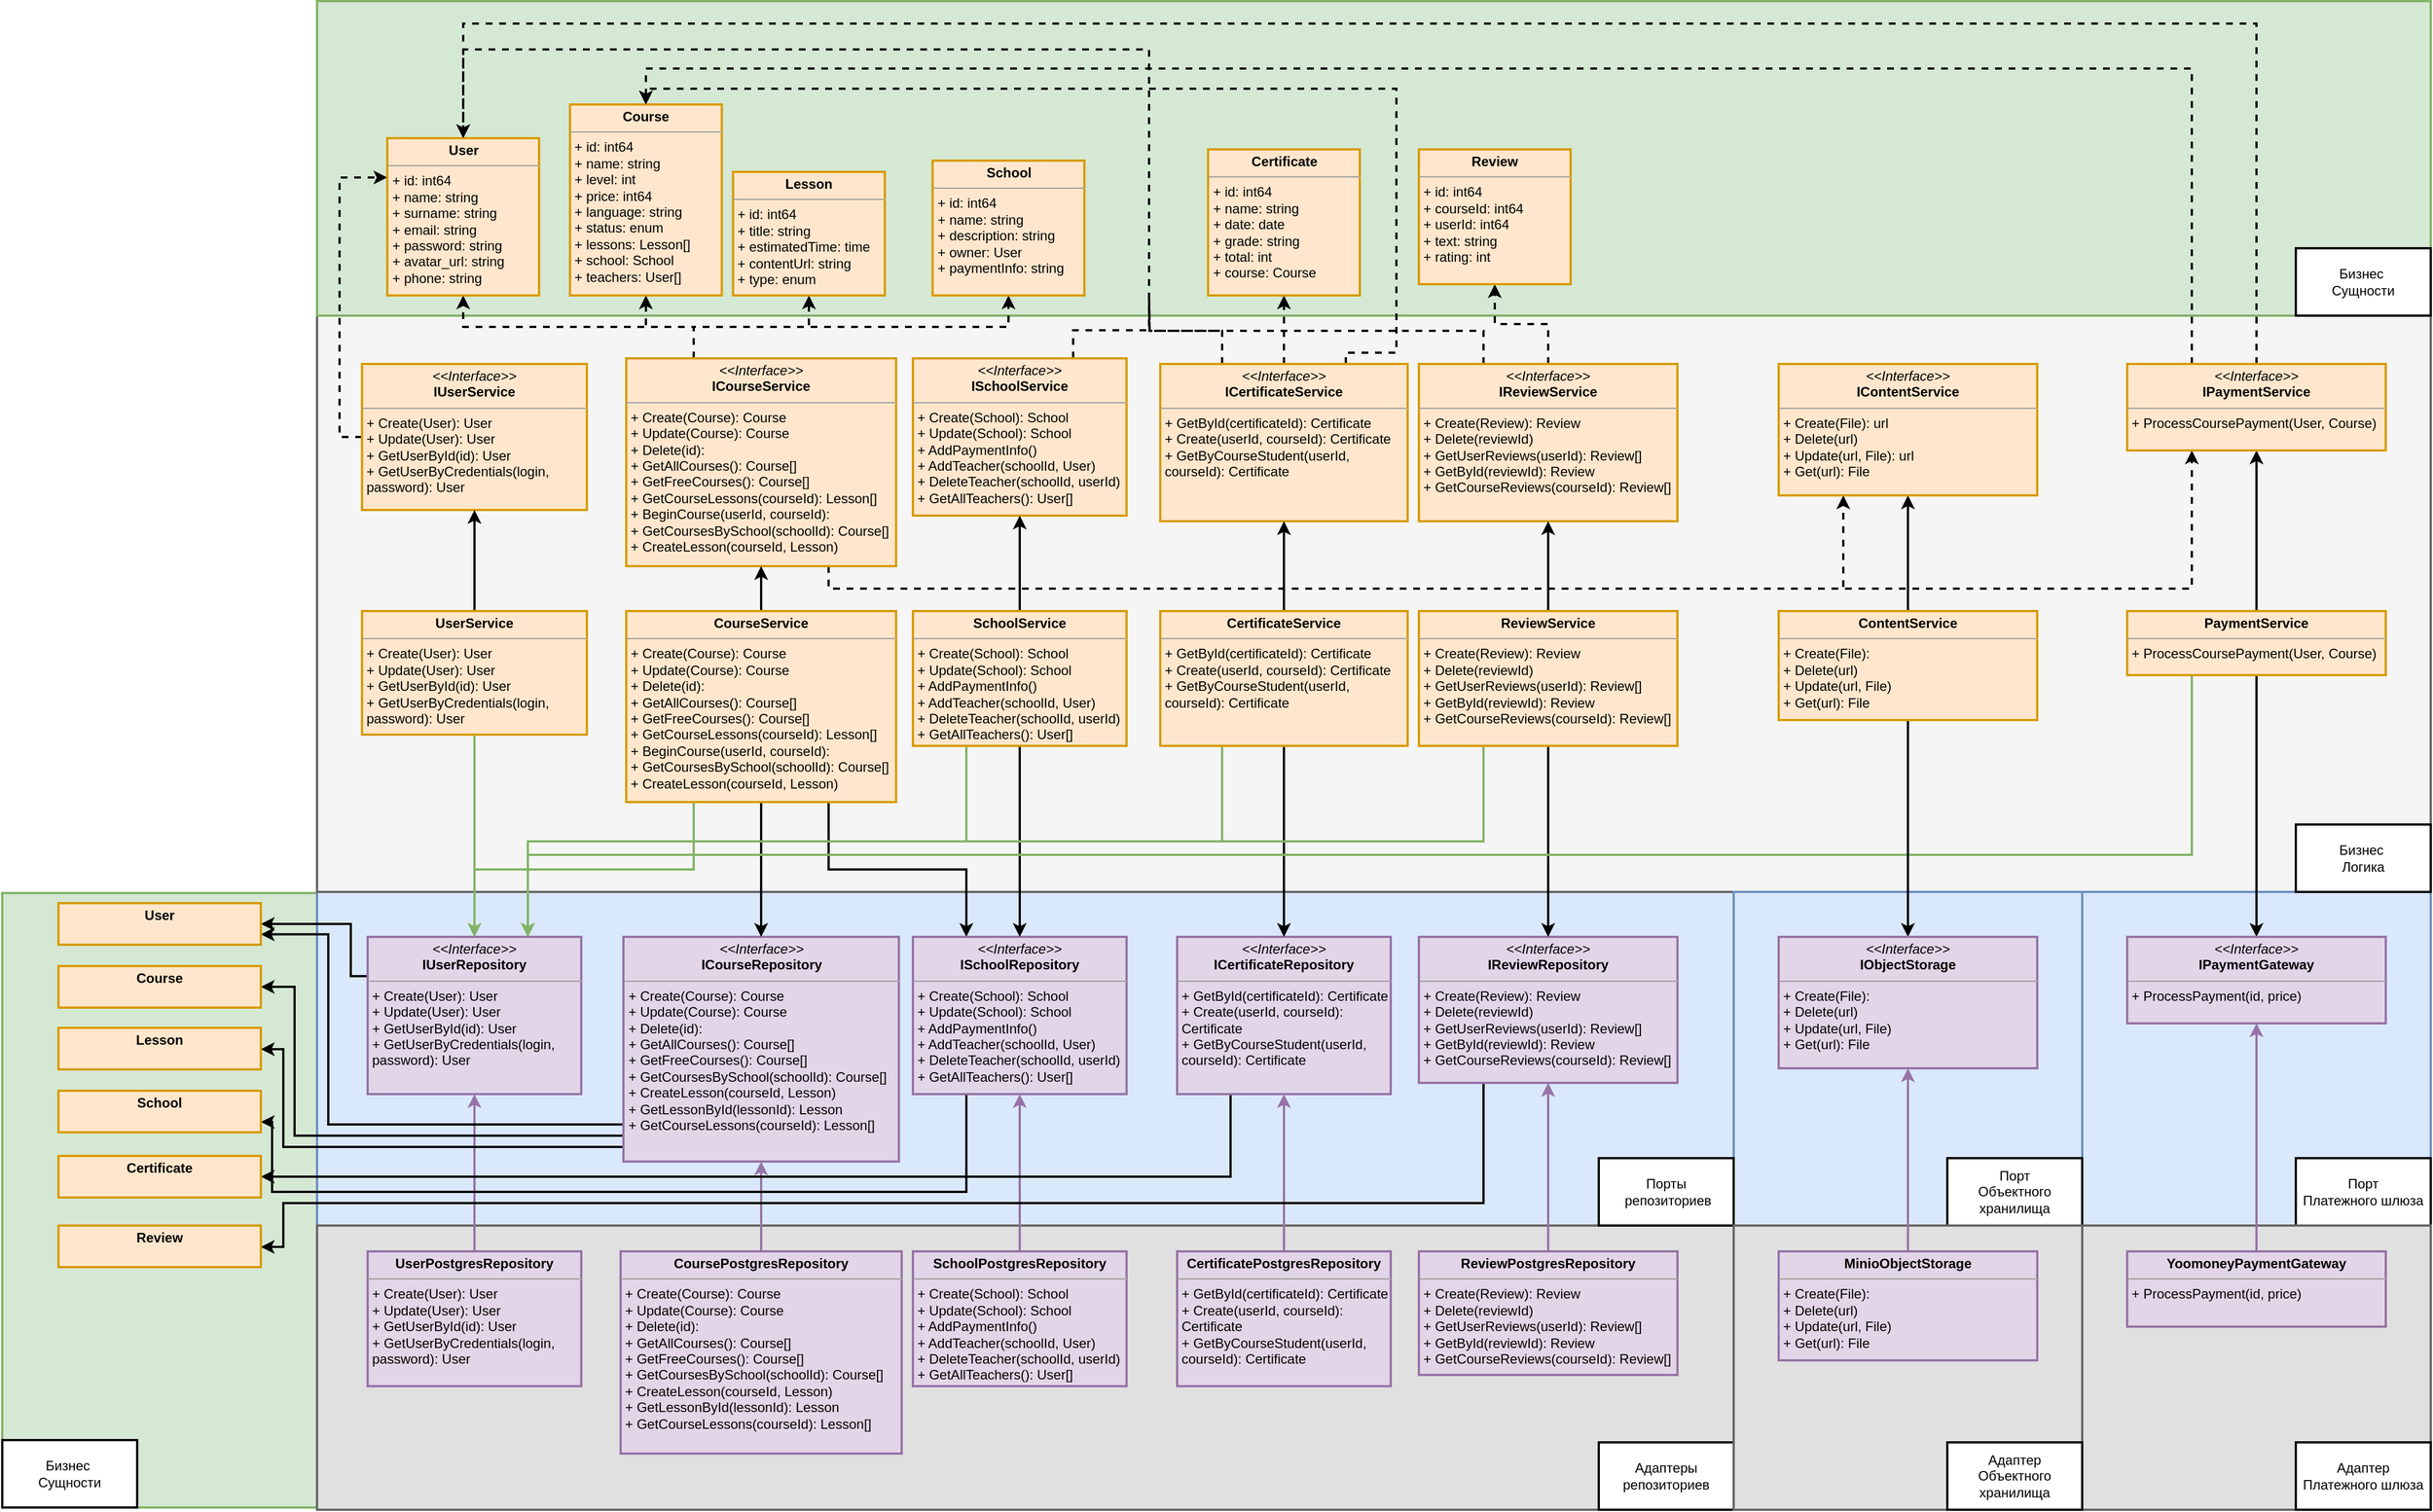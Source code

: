 <mxfile version="22.1.2" type="device">
  <diagram name="Page-1" id="ptuOgR4Koqc1qUkyCmJx">
    <mxGraphModel dx="897" dy="674" grid="1" gridSize="10" guides="1" tooltips="1" connect="1" arrows="1" fold="1" page="1" pageScale="1" pageWidth="827" pageHeight="1169" math="0" shadow="0">
      <root>
        <mxCell id="0" />
        <mxCell id="1" parent="0" />
        <mxCell id="_JWCpH6sBBp4K9ZSyjIy-2" value="" style="rounded=0;whiteSpace=wrap;html=1;strokeWidth=2;fillColor=#d5e8d4;strokeColor=#82b366;direction=south;" parent="1" vertex="1">
          <mxGeometry x="30" y="864" width="280" height="547" as="geometry" />
        </mxCell>
        <mxCell id="8MR5_gY_EwbowUMmGhpm-122" value="" style="rounded=0;whiteSpace=wrap;html=1;strokeWidth=2;fillColor=#dae8fc;strokeColor=#6c8ebf;" parent="1" vertex="1">
          <mxGeometry x="310" y="863" width="1260" height="297" as="geometry" />
        </mxCell>
        <mxCell id="8MR5_gY_EwbowUMmGhpm-123" value="" style="rounded=0;whiteSpace=wrap;html=1;strokeWidth=2;fillColor=#f5f5f5;fontColor=#333333;strokeColor=#666666;" parent="1" vertex="1">
          <mxGeometry x="310" y="83" width="1880" height="780" as="geometry" />
        </mxCell>
        <mxCell id="_JWCpH6sBBp4K9ZSyjIy-1" value="" style="rounded=0;whiteSpace=wrap;html=1;strokeWidth=2;fillColor=#d5e8d4;strokeColor=#82b366;" parent="1" vertex="1">
          <mxGeometry x="310" y="70" width="1880" height="280" as="geometry" />
        </mxCell>
        <mxCell id="8MR5_gY_EwbowUMmGhpm-121" value="" style="rounded=0;whiteSpace=wrap;html=1;strokeWidth=2;fillColor=#E0E0E0;strokeColor=#666666;fontColor=#333333;" parent="1" vertex="1">
          <mxGeometry x="310" y="1160" width="1260" height="253" as="geometry" />
        </mxCell>
        <mxCell id="_JWCpH6sBBp4K9ZSyjIy-9" style="edgeStyle=orthogonalEdgeStyle;rounded=0;orthogonalLoop=1;jettySize=auto;html=1;exitX=0;exitY=0.25;exitDx=0;exitDy=0;entryX=1;entryY=0.5;entryDx=0;entryDy=0;strokeWidth=2;" parent="1" source="8MR5_gY_EwbowUMmGhpm-12" target="_JWCpH6sBBp4K9ZSyjIy-3" edge="1">
          <mxGeometry relative="1" as="geometry">
            <Array as="points">
              <mxPoint x="340" y="938" />
              <mxPoint x="340" y="892" />
            </Array>
          </mxGeometry>
        </mxCell>
        <mxCell id="8MR5_gY_EwbowUMmGhpm-12" value="&lt;p style=&quot;margin:0px;margin-top:4px;text-align:center;&quot;&gt;&lt;i&gt;&amp;lt;&amp;lt;Interface&amp;gt;&amp;gt;&lt;/i&gt;&lt;br&gt;&lt;b&gt;IUserRepository&lt;/b&gt;&lt;/p&gt;&lt;hr size=&quot;1&quot;&gt;&lt;p style=&quot;border-color: var(--border-color); margin: 0px 0px 0px 4px;&quot;&gt;+ Create(User): User&lt;br style=&quot;border-color: var(--border-color);&quot;&gt;+ Update(User): User&lt;/p&gt;&lt;p style=&quot;border-color: var(--border-color); margin: 0px 0px 0px 4px;&quot;&gt;+ GetUserById(id): User&lt;/p&gt;&lt;p style=&quot;border-color: var(--border-color); margin: 0px 0px 0px 4px;&quot;&gt;+ GetUserByCredentials(login, password): User&lt;/p&gt;" style="verticalAlign=top;align=left;overflow=fill;fontSize=12;fontFamily=Helvetica;html=1;whiteSpace=wrap;strokeWidth=2;fillColor=#e1d5e7;strokeColor=#9673a6;" parent="1" vertex="1">
          <mxGeometry x="355" y="903" width="190" height="140" as="geometry" />
        </mxCell>
        <mxCell id="8MR5_gY_EwbowUMmGhpm-19" style="edgeStyle=orthogonalEdgeStyle;rounded=0;orthogonalLoop=1;jettySize=auto;html=1;exitX=0.5;exitY=0;exitDx=0;exitDy=0;entryX=0.5;entryY=1;entryDx=0;entryDy=0;fillColor=#e1d5e7;strokeColor=#9673a6;strokeWidth=2;" parent="1" source="8MR5_gY_EwbowUMmGhpm-13" target="8MR5_gY_EwbowUMmGhpm-12" edge="1">
          <mxGeometry relative="1" as="geometry" />
        </mxCell>
        <mxCell id="8MR5_gY_EwbowUMmGhpm-13" value="&lt;p style=&quot;margin:0px;margin-top:4px;text-align:center;&quot;&gt;&lt;b&gt;UserPostgresRepository&lt;/b&gt;&lt;/p&gt;&lt;hr size=&quot;1&quot;&gt;&lt;p style=&quot;border-color: var(--border-color); margin: 0px 0px 0px 4px;&quot;&gt;+ Create(User): User&lt;br style=&quot;border-color: var(--border-color);&quot;&gt;+ Update(User): User&lt;/p&gt;&lt;p style=&quot;border-color: var(--border-color); margin: 0px 0px 0px 4px;&quot;&gt;+ GetUserById(id): User&lt;/p&gt;&lt;p style=&quot;border-color: var(--border-color); margin: 0px 0px 0px 4px;&quot;&gt;+ GetUserByCredentials(login, password): User&lt;/p&gt;" style="verticalAlign=top;align=left;overflow=fill;fontSize=12;fontFamily=Helvetica;html=1;whiteSpace=wrap;strokeWidth=2;fillColor=#e1d5e7;strokeColor=#9673a6;" parent="1" vertex="1">
          <mxGeometry x="355" y="1183" width="190" height="120" as="geometry" />
        </mxCell>
        <mxCell id="8MR5_gY_EwbowUMmGhpm-92" style="edgeStyle=orthogonalEdgeStyle;rounded=0;orthogonalLoop=1;jettySize=auto;html=1;exitX=0;exitY=0.5;exitDx=0;exitDy=0;entryX=0;entryY=0.25;entryDx=0;entryDy=0;dashed=1;strokeWidth=2;" parent="1" source="8MR5_gY_EwbowUMmGhpm-15" target="8MR5_gY_EwbowUMmGhpm-83" edge="1">
          <mxGeometry relative="1" as="geometry" />
        </mxCell>
        <mxCell id="8MR5_gY_EwbowUMmGhpm-15" value="&lt;p style=&quot;margin:0px;margin-top:4px;text-align:center;&quot;&gt;&lt;i&gt;&amp;lt;&amp;lt;Interface&amp;gt;&amp;gt;&lt;/i&gt;&lt;br&gt;&lt;b&gt;IUserService&lt;/b&gt;&lt;/p&gt;&lt;hr size=&quot;1&quot;&gt;&lt;p style=&quot;margin:0px;margin-left:4px;&quot;&gt;+ Create(User): User&lt;br&gt;+ Update(User): User&lt;/p&gt;&lt;p style=&quot;margin:0px;margin-left:4px;&quot;&gt;+ GetUserById(id): User&lt;/p&gt;&lt;p style=&quot;margin:0px;margin-left:4px;&quot;&gt;+ GetUserByCredentials(login, password): User&lt;/p&gt;" style="verticalAlign=top;align=left;overflow=fill;fontSize=12;fontFamily=Helvetica;html=1;whiteSpace=wrap;strokeWidth=2;fillColor=#ffe6cc;strokeColor=#d79b00;" parent="1" vertex="1">
          <mxGeometry x="350" y="393" width="200" height="130" as="geometry" />
        </mxCell>
        <mxCell id="8MR5_gY_EwbowUMmGhpm-105" style="edgeStyle=orthogonalEdgeStyle;rounded=0;orthogonalLoop=1;jettySize=auto;html=1;exitX=0.5;exitY=0;exitDx=0;exitDy=0;entryX=0.5;entryY=1;entryDx=0;entryDy=0;strokeWidth=2;" parent="1" source="8MR5_gY_EwbowUMmGhpm-17" target="8MR5_gY_EwbowUMmGhpm-15" edge="1">
          <mxGeometry relative="1" as="geometry" />
        </mxCell>
        <mxCell id="8MR5_gY_EwbowUMmGhpm-110" style="edgeStyle=orthogonalEdgeStyle;rounded=0;orthogonalLoop=1;jettySize=auto;html=1;exitX=0.5;exitY=1;exitDx=0;exitDy=0;entryX=0.5;entryY=0;entryDx=0;entryDy=0;fillColor=#d5e8d4;strokeColor=#82b366;strokeWidth=2;endArrow=classic;endFill=1;startArrow=none;startFill=0;" parent="1" source="8MR5_gY_EwbowUMmGhpm-17" target="8MR5_gY_EwbowUMmGhpm-12" edge="1">
          <mxGeometry relative="1" as="geometry" />
        </mxCell>
        <mxCell id="8MR5_gY_EwbowUMmGhpm-17" value="&lt;p style=&quot;margin:0px;margin-top:4px;text-align:center;&quot;&gt;&lt;b&gt;UserService&lt;/b&gt;&lt;/p&gt;&lt;hr size=&quot;1&quot;&gt;&lt;p style=&quot;border-color: var(--border-color); margin: 0px 0px 0px 4px;&quot;&gt;+ Create(User): User&lt;br style=&quot;border-color: var(--border-color);&quot;&gt;+ Update(User): User&lt;/p&gt;&lt;p style=&quot;border-color: var(--border-color); margin: 0px 0px 0px 4px;&quot;&gt;+ GetUserById(id): User&lt;/p&gt;&lt;p style=&quot;border-color: var(--border-color); margin: 0px 0px 0px 4px;&quot;&gt;+ GetUserByCredentials(login, password): User&lt;/p&gt;" style="verticalAlign=top;align=left;overflow=fill;fontSize=12;fontFamily=Helvetica;html=1;whiteSpace=wrap;strokeWidth=2;fillColor=#ffe6cc;strokeColor=#d79b00;" parent="1" vertex="1">
          <mxGeometry x="350" y="613" width="200" height="110" as="geometry" />
        </mxCell>
        <mxCell id="_JWCpH6sBBp4K9ZSyjIy-10" style="edgeStyle=orthogonalEdgeStyle;rounded=0;orthogonalLoop=1;jettySize=auto;html=1;exitX=0;exitY=0.75;exitDx=0;exitDy=0;entryX=1;entryY=0.75;entryDx=0;entryDy=0;strokeWidth=2;" parent="1" source="8MR5_gY_EwbowUMmGhpm-41" target="_JWCpH6sBBp4K9ZSyjIy-3" edge="1">
          <mxGeometry relative="1" as="geometry">
            <Array as="points">
              <mxPoint x="583" y="1070" />
              <mxPoint x="320" y="1070" />
              <mxPoint x="320" y="901" />
            </Array>
          </mxGeometry>
        </mxCell>
        <mxCell id="_JWCpH6sBBp4K9ZSyjIy-12" style="edgeStyle=orthogonalEdgeStyle;rounded=0;orthogonalLoop=1;jettySize=auto;html=1;exitX=0;exitY=0.75;exitDx=0;exitDy=0;entryX=1;entryY=0.5;entryDx=0;entryDy=0;strokeWidth=2;" parent="1" source="8MR5_gY_EwbowUMmGhpm-41" target="_JWCpH6sBBp4K9ZSyjIy-4" edge="1">
          <mxGeometry relative="1" as="geometry">
            <Array as="points">
              <mxPoint x="583" y="1080" />
              <mxPoint x="290" y="1080" />
              <mxPoint x="290" y="948" />
            </Array>
          </mxGeometry>
        </mxCell>
        <mxCell id="_JWCpH6sBBp4K9ZSyjIy-13" style="edgeStyle=orthogonalEdgeStyle;rounded=0;orthogonalLoop=1;jettySize=auto;html=1;exitX=0;exitY=0.75;exitDx=0;exitDy=0;strokeWidth=2;" parent="1" source="8MR5_gY_EwbowUMmGhpm-41" target="_JWCpH6sBBp4K9ZSyjIy-5" edge="1">
          <mxGeometry relative="1" as="geometry">
            <Array as="points">
              <mxPoint x="583" y="1090" />
              <mxPoint x="280" y="1090" />
              <mxPoint x="280" y="1003" />
            </Array>
          </mxGeometry>
        </mxCell>
        <mxCell id="8MR5_gY_EwbowUMmGhpm-41" value="&lt;p style=&quot;margin:0px;margin-top:4px;text-align:center;&quot;&gt;&lt;i&gt;&amp;lt;&amp;lt;Interface&amp;gt;&amp;gt;&lt;/i&gt;&lt;br&gt;&lt;b&gt;ICourseRepository&lt;/b&gt;&lt;/p&gt;&lt;hr size=&quot;1&quot;&gt;&lt;p style=&quot;border-color: var(--border-color); margin: 0px 0px 0px 4px;&quot;&gt;+ Create(Course): Course&lt;br style=&quot;border-color: var(--border-color);&quot;&gt;+ Update(Course): Course&lt;/p&gt;&lt;p style=&quot;border-color: var(--border-color); margin: 0px 0px 0px 4px;&quot;&gt;+ Delete(id):&lt;/p&gt;&lt;p style=&quot;border-color: var(--border-color); margin: 0px 0px 0px 4px;&quot;&gt;+ GetAllCourses(): Course[]&lt;/p&gt;&lt;p style=&quot;border-color: var(--border-color); margin: 0px 0px 0px 4px;&quot;&gt;+ GetFreeCourses(): Course[]&lt;/p&gt;&lt;p style=&quot;border-color: var(--border-color); margin: 0px 0px 0px 4px;&quot;&gt;+ GetCoursesBySchool(schoolId): Course[]&lt;/p&gt;&lt;p style=&quot;border-color: var(--border-color); margin: 0px 0px 0px 4px;&quot;&gt;+ CreateLesson(courseId, Lesson)&lt;/p&gt;&lt;p style=&quot;border-color: var(--border-color); margin: 0px 0px 0px 4px;&quot;&gt;+ GetLessonById(lessonId): Lesson&lt;/p&gt;&lt;p style=&quot;border-color: var(--border-color); margin: 0px 0px 0px 4px;&quot;&gt;+ GetCourseLessons(courseId): Lesson[]&lt;br&gt;&lt;/p&gt;" style="verticalAlign=top;align=left;overflow=fill;fontSize=12;fontFamily=Helvetica;html=1;whiteSpace=wrap;strokeWidth=2;fillColor=#e1d5e7;strokeColor=#9673a6;" parent="1" vertex="1">
          <mxGeometry x="582.5" y="903" width="245" height="200" as="geometry" />
        </mxCell>
        <mxCell id="8MR5_gY_EwbowUMmGhpm-42" style="edgeStyle=orthogonalEdgeStyle;rounded=0;orthogonalLoop=1;jettySize=auto;html=1;exitX=0.5;exitY=0;exitDx=0;exitDy=0;entryX=0.5;entryY=1;entryDx=0;entryDy=0;fillColor=#e1d5e7;strokeColor=#9673a6;strokeWidth=2;" parent="1" source="8MR5_gY_EwbowUMmGhpm-43" target="8MR5_gY_EwbowUMmGhpm-41" edge="1">
          <mxGeometry relative="1" as="geometry" />
        </mxCell>
        <mxCell id="8MR5_gY_EwbowUMmGhpm-43" value="&lt;p style=&quot;margin:0px;margin-top:4px;text-align:center;&quot;&gt;&lt;b&gt;CoursePostgresRepository&lt;/b&gt;&lt;/p&gt;&lt;hr size=&quot;1&quot;&gt;&lt;p style=&quot;border-color: var(--border-color); margin: 0px 0px 0px 4px;&quot;&gt;+ Create(Course): Course&lt;br style=&quot;border-color: var(--border-color);&quot;&gt;+ Update(Course): Course&lt;/p&gt;&lt;p style=&quot;border-color: var(--border-color); margin: 0px 0px 0px 4px;&quot;&gt;+ Delete(id):&lt;/p&gt;&lt;p style=&quot;border-color: var(--border-color); margin: 0px 0px 0px 4px;&quot;&gt;+ GetAllCourses(): Course[]&lt;/p&gt;&lt;p style=&quot;border-color: var(--border-color); margin: 0px 0px 0px 4px;&quot;&gt;+ GetFreeCourses(): Course[]&lt;/p&gt;&lt;p style=&quot;border-color: var(--border-color); margin: 0px 0px 0px 4px;&quot;&gt;+ GetCoursesBySchool(schoolId): Course[]&lt;/p&gt;&lt;p style=&quot;border-color: var(--border-color); margin: 0px 0px 0px 4px;&quot;&gt;+ CreateLesson(courseId, Lesson)&lt;/p&gt;&lt;p style=&quot;border-color: var(--border-color); margin: 0px 0px 0px 4px;&quot;&gt;+ GetLessonById(lessonId): Lesson&lt;/p&gt;&lt;p style=&quot;border-color: var(--border-color); margin: 0px 0px 0px 4px;&quot;&gt;+ GetCourseLessons(courseId): Lesson[]&lt;/p&gt;" style="verticalAlign=top;align=left;overflow=fill;fontSize=12;fontFamily=Helvetica;html=1;whiteSpace=wrap;strokeWidth=2;fillColor=#e1d5e7;strokeColor=#9673a6;" parent="1" vertex="1">
          <mxGeometry x="580" y="1183" width="250" height="180" as="geometry" />
        </mxCell>
        <mxCell id="8MR5_gY_EwbowUMmGhpm-93" style="edgeStyle=orthogonalEdgeStyle;rounded=0;orthogonalLoop=1;jettySize=auto;html=1;exitX=0.25;exitY=0;exitDx=0;exitDy=0;entryX=0.5;entryY=1;entryDx=0;entryDy=0;dashed=1;strokeWidth=2;" parent="1" source="8MR5_gY_EwbowUMmGhpm-44" target="8MR5_gY_EwbowUMmGhpm-85" edge="1">
          <mxGeometry relative="1" as="geometry" />
        </mxCell>
        <mxCell id="8MR5_gY_EwbowUMmGhpm-94" style="edgeStyle=orthogonalEdgeStyle;rounded=0;orthogonalLoop=1;jettySize=auto;html=1;exitX=0.25;exitY=0;exitDx=0;exitDy=0;entryX=0.5;entryY=1;entryDx=0;entryDy=0;dashed=1;strokeWidth=2;" parent="1" source="8MR5_gY_EwbowUMmGhpm-44" target="8MR5_gY_EwbowUMmGhpm-89" edge="1">
          <mxGeometry relative="1" as="geometry" />
        </mxCell>
        <mxCell id="8MR5_gY_EwbowUMmGhpm-95" style="edgeStyle=orthogonalEdgeStyle;rounded=0;orthogonalLoop=1;jettySize=auto;html=1;exitX=0.25;exitY=0;exitDx=0;exitDy=0;entryX=0.5;entryY=1;entryDx=0;entryDy=0;dashed=1;strokeWidth=2;" parent="1" source="8MR5_gY_EwbowUMmGhpm-44" target="8MR5_gY_EwbowUMmGhpm-83" edge="1">
          <mxGeometry relative="1" as="geometry" />
        </mxCell>
        <mxCell id="8MR5_gY_EwbowUMmGhpm-96" style="edgeStyle=orthogonalEdgeStyle;rounded=0;orthogonalLoop=1;jettySize=auto;html=1;exitX=0.25;exitY=0;exitDx=0;exitDy=0;entryX=0.5;entryY=1;entryDx=0;entryDy=0;dashed=1;strokeWidth=2;" parent="1" source="8MR5_gY_EwbowUMmGhpm-44" target="8MR5_gY_EwbowUMmGhpm-87" edge="1">
          <mxGeometry relative="1" as="geometry" />
        </mxCell>
        <mxCell id="GJxRNkqhpNp7_QqbS1nD-1" style="edgeStyle=orthogonalEdgeStyle;rounded=0;orthogonalLoop=1;jettySize=auto;html=1;exitX=0.75;exitY=1;exitDx=0;exitDy=0;entryX=0.25;entryY=1;entryDx=0;entryDy=0;dashed=1;strokeWidth=2;" edge="1" parent="1" source="8MR5_gY_EwbowUMmGhpm-44" target="_JWCpH6sBBp4K9ZSyjIy-32">
          <mxGeometry relative="1" as="geometry" />
        </mxCell>
        <mxCell id="GJxRNkqhpNp7_QqbS1nD-2" style="edgeStyle=orthogonalEdgeStyle;rounded=0;orthogonalLoop=1;jettySize=auto;html=1;exitX=0.75;exitY=1;exitDx=0;exitDy=0;entryX=0.25;entryY=1;entryDx=0;entryDy=0;dashed=1;strokeWidth=2;" edge="1" parent="1" source="8MR5_gY_EwbowUMmGhpm-44" target="_JWCpH6sBBp4K9ZSyjIy-33">
          <mxGeometry relative="1" as="geometry" />
        </mxCell>
        <mxCell id="8MR5_gY_EwbowUMmGhpm-44" value="&lt;p style=&quot;margin:0px;margin-top:4px;text-align:center;&quot;&gt;&lt;i&gt;&amp;lt;&amp;lt;Interface&amp;gt;&amp;gt;&lt;/i&gt;&lt;br&gt;&lt;b&gt;ICourseService&lt;/b&gt;&lt;/p&gt;&lt;hr size=&quot;1&quot;&gt;&lt;p style=&quot;margin:0px;margin-left:4px;&quot;&gt;+ Create(Course): Course&lt;br&gt;+ Update(Course): Course&lt;/p&gt;&lt;p style=&quot;margin:0px;margin-left:4px;&quot;&gt;+ Delete(id):&lt;/p&gt;&lt;p style=&quot;margin:0px;margin-left:4px;&quot;&gt;+ GetAllCourses(): Course[]&lt;/p&gt;&lt;p style=&quot;margin:0px;margin-left:4px;&quot;&gt;+ GetFreeCourses(): Course[]&lt;/p&gt;&lt;p style=&quot;margin:0px;margin-left:4px;&quot;&gt;+ GetCourseLessons(courseId): Lesson[]&lt;/p&gt;&lt;p style=&quot;margin:0px;margin-left:4px;&quot;&gt;+ BeginCourse(userId, courseId):&amp;nbsp;&lt;/p&gt;&lt;p style=&quot;margin:0px;margin-left:4px;&quot;&gt;+ GetCoursesBySchool(schoolId): Course[]&lt;/p&gt;&lt;p style=&quot;margin:0px;margin-left:4px;&quot;&gt;+ CreateLesson(courseId, Lesson)&lt;/p&gt;" style="verticalAlign=top;align=left;overflow=fill;fontSize=12;fontFamily=Helvetica;html=1;whiteSpace=wrap;strokeWidth=2;fillColor=#ffe6cc;strokeColor=#d79b00;" parent="1" vertex="1">
          <mxGeometry x="585" y="388" width="240" height="185" as="geometry" />
        </mxCell>
        <mxCell id="8MR5_gY_EwbowUMmGhpm-106" style="edgeStyle=orthogonalEdgeStyle;rounded=0;orthogonalLoop=1;jettySize=auto;html=1;exitX=0.5;exitY=0;exitDx=0;exitDy=0;entryX=0.5;entryY=1;entryDx=0;entryDy=0;strokeWidth=2;" parent="1" source="8MR5_gY_EwbowUMmGhpm-47" target="8MR5_gY_EwbowUMmGhpm-44" edge="1">
          <mxGeometry relative="1" as="geometry" />
        </mxCell>
        <mxCell id="8MR5_gY_EwbowUMmGhpm-111" style="edgeStyle=orthogonalEdgeStyle;rounded=0;orthogonalLoop=1;jettySize=auto;html=1;exitX=0.5;exitY=1;exitDx=0;exitDy=0;entryX=0.5;entryY=0;entryDx=0;entryDy=0;strokeWidth=2;endArrow=classic;endFill=1;startArrow=none;startFill=0;" parent="1" source="8MR5_gY_EwbowUMmGhpm-47" target="8MR5_gY_EwbowUMmGhpm-41" edge="1">
          <mxGeometry relative="1" as="geometry" />
        </mxCell>
        <mxCell id="8MR5_gY_EwbowUMmGhpm-115" style="edgeStyle=orthogonalEdgeStyle;rounded=0;orthogonalLoop=1;jettySize=auto;html=1;exitX=0.25;exitY=1;exitDx=0;exitDy=0;entryX=0.5;entryY=0;entryDx=0;entryDy=0;fillColor=#d5e8d4;strokeColor=#82b366;strokeWidth=2;endArrow=classic;endFill=1;startArrow=none;startFill=0;" parent="1" source="8MR5_gY_EwbowUMmGhpm-47" target="8MR5_gY_EwbowUMmGhpm-12" edge="1">
          <mxGeometry relative="1" as="geometry" />
        </mxCell>
        <mxCell id="8MR5_gY_EwbowUMmGhpm-116" style="edgeStyle=orthogonalEdgeStyle;rounded=0;orthogonalLoop=1;jettySize=auto;html=1;exitX=0.75;exitY=1;exitDx=0;exitDy=0;entryX=0.25;entryY=0;entryDx=0;entryDy=0;strokeWidth=2;endArrow=classic;endFill=1;startArrow=none;startFill=0;" parent="1" source="8MR5_gY_EwbowUMmGhpm-47" target="8MR5_gY_EwbowUMmGhpm-50" edge="1">
          <mxGeometry relative="1" as="geometry" />
        </mxCell>
        <mxCell id="8MR5_gY_EwbowUMmGhpm-47" value="&lt;p style=&quot;margin:0px;margin-top:4px;text-align:center;&quot;&gt;&lt;b&gt;CourseService&lt;/b&gt;&lt;/p&gt;&lt;hr size=&quot;1&quot;&gt;&lt;p style=&quot;border-color: var(--border-color); margin: 0px 0px 0px 4px;&quot;&gt;+ Create(Course): Course&lt;br style=&quot;border-color: var(--border-color);&quot;&gt;+ Update(Course): Course&lt;/p&gt;&lt;p style=&quot;border-color: var(--border-color); margin: 0px 0px 0px 4px;&quot;&gt;+ Delete(id):&lt;/p&gt;&lt;p style=&quot;border-color: var(--border-color); margin: 0px 0px 0px 4px;&quot;&gt;+ GetAllCourses(): Course[]&lt;/p&gt;&lt;p style=&quot;border-color: var(--border-color); margin: 0px 0px 0px 4px;&quot;&gt;+ GetFreeCourses(): Course[]&lt;/p&gt;&lt;p style=&quot;border-color: var(--border-color); margin: 0px 0px 0px 4px;&quot;&gt;+ GetCourseLessons(courseId): Lesson[]&lt;/p&gt;&lt;p style=&quot;border-color: var(--border-color); margin: 0px 0px 0px 4px;&quot;&gt;+ BeginCourse(userId, courseId):&amp;nbsp;&lt;/p&gt;&lt;p style=&quot;border-color: var(--border-color); margin: 0px 0px 0px 4px;&quot;&gt;+ GetCoursesBySchool(schoolId): Course[]&lt;/p&gt;&lt;p style=&quot;border-color: var(--border-color); margin: 0px 0px 0px 4px;&quot;&gt;+ CreateLesson(courseId, Lesson)&lt;br&gt;&lt;/p&gt;" style="verticalAlign=top;align=left;overflow=fill;fontSize=12;fontFamily=Helvetica;html=1;whiteSpace=wrap;strokeWidth=2;fillColor=#ffe6cc;strokeColor=#d79b00;" parent="1" vertex="1">
          <mxGeometry x="585" y="613" width="240" height="170" as="geometry" />
        </mxCell>
        <mxCell id="_JWCpH6sBBp4K9ZSyjIy-16" style="edgeStyle=orthogonalEdgeStyle;rounded=0;orthogonalLoop=1;jettySize=auto;html=1;exitX=0.25;exitY=1;exitDx=0;exitDy=0;entryX=1;entryY=0.75;entryDx=0;entryDy=0;strokeWidth=2;" parent="1" source="8MR5_gY_EwbowUMmGhpm-50" target="_JWCpH6sBBp4K9ZSyjIy-6" edge="1">
          <mxGeometry relative="1" as="geometry">
            <Array as="points">
              <mxPoint x="887" y="1130" />
              <mxPoint x="270" y="1130" />
              <mxPoint x="270" y="1068" />
            </Array>
          </mxGeometry>
        </mxCell>
        <mxCell id="8MR5_gY_EwbowUMmGhpm-50" value="&lt;p style=&quot;margin:0px;margin-top:4px;text-align:center;&quot;&gt;&lt;i&gt;&amp;lt;&amp;lt;Interface&amp;gt;&amp;gt;&lt;/i&gt;&lt;br&gt;&lt;b&gt;ISchoolRepository&lt;/b&gt;&lt;/p&gt;&lt;hr size=&quot;1&quot;&gt;&lt;p style=&quot;border-color: var(--border-color); margin: 0px 0px 0px 4px;&quot;&gt;+ Create(School): School&lt;/p&gt;&lt;p style=&quot;border-color: var(--border-color); margin: 0px 0px 0px 4px;&quot;&gt;+ Update(School): School&lt;/p&gt;&lt;p style=&quot;border-color: var(--border-color); margin: 0px 0px 0px 4px;&quot;&gt;+ AddPaymentInfo()&lt;/p&gt;&lt;p style=&quot;border-color: var(--border-color); margin: 0px 0px 0px 4px;&quot;&gt;+ AddTeacher(schoolId, User)&lt;/p&gt;&lt;p style=&quot;border-color: var(--border-color); margin: 0px 0px 0px 4px;&quot;&gt;+ DeleteTeacher(schoolId, userId)&lt;/p&gt;&lt;p style=&quot;border-color: var(--border-color); margin: 0px 0px 0px 4px;&quot;&gt;+ GetAllTeachers(): User[]&lt;/p&gt;" style="verticalAlign=top;align=left;overflow=fill;fontSize=12;fontFamily=Helvetica;html=1;whiteSpace=wrap;strokeWidth=2;fillColor=#e1d5e7;strokeColor=#9673a6;" parent="1" vertex="1">
          <mxGeometry x="840" y="903" width="190" height="140" as="geometry" />
        </mxCell>
        <mxCell id="8MR5_gY_EwbowUMmGhpm-51" style="edgeStyle=orthogonalEdgeStyle;rounded=0;orthogonalLoop=1;jettySize=auto;html=1;exitX=0.5;exitY=0;exitDx=0;exitDy=0;entryX=0.5;entryY=1;entryDx=0;entryDy=0;fillColor=#e1d5e7;strokeColor=#9673a6;strokeWidth=2;" parent="1" source="8MR5_gY_EwbowUMmGhpm-52" target="8MR5_gY_EwbowUMmGhpm-50" edge="1">
          <mxGeometry relative="1" as="geometry" />
        </mxCell>
        <mxCell id="8MR5_gY_EwbowUMmGhpm-52" value="&lt;p style=&quot;margin:0px;margin-top:4px;text-align:center;&quot;&gt;&lt;b&gt;SchoolPostgresRepository&lt;/b&gt;&lt;/p&gt;&lt;hr size=&quot;1&quot;&gt;&lt;p style=&quot;border-color: var(--border-color); margin: 0px 0px 0px 4px;&quot;&gt;+ Create(School): School&lt;/p&gt;&lt;p style=&quot;border-color: var(--border-color); margin: 0px 0px 0px 4px;&quot;&gt;+ Update(School): School&lt;/p&gt;&lt;p style=&quot;border-color: var(--border-color); margin: 0px 0px 0px 4px;&quot;&gt;+ AddPaymentInfo()&lt;/p&gt;&lt;p style=&quot;border-color: var(--border-color); margin: 0px 0px 0px 4px;&quot;&gt;+ AddTeacher(schoolId, User)&lt;/p&gt;&lt;p style=&quot;border-color: var(--border-color); margin: 0px 0px 0px 4px;&quot;&gt;+ DeleteTeacher(schoolId, userId)&lt;/p&gt;&lt;p style=&quot;border-color: var(--border-color); margin: 0px 0px 0px 4px;&quot;&gt;+ GetAllTeachers(): User[]&lt;/p&gt;" style="verticalAlign=top;align=left;overflow=fill;fontSize=12;fontFamily=Helvetica;html=1;whiteSpace=wrap;strokeWidth=2;fillColor=#e1d5e7;strokeColor=#9673a6;" parent="1" vertex="1">
          <mxGeometry x="840" y="1183" width="190" height="120" as="geometry" />
        </mxCell>
        <mxCell id="8MR5_gY_EwbowUMmGhpm-97" style="edgeStyle=orthogonalEdgeStyle;rounded=0;orthogonalLoop=1;jettySize=auto;html=1;exitX=0.75;exitY=0;exitDx=0;exitDy=0;entryX=0.5;entryY=0;entryDx=0;entryDy=0;dashed=1;strokeWidth=2;" parent="1" source="8MR5_gY_EwbowUMmGhpm-53" target="8MR5_gY_EwbowUMmGhpm-83" edge="1">
          <mxGeometry relative="1" as="geometry">
            <mxPoint x="1050" y="143" as="targetPoint" />
            <Array as="points">
              <mxPoint x="982" y="363" />
              <mxPoint x="1050" y="363" />
              <mxPoint x="1050" y="113" />
              <mxPoint x="440" y="113" />
            </Array>
          </mxGeometry>
        </mxCell>
        <mxCell id="8MR5_gY_EwbowUMmGhpm-53" value="&lt;p style=&quot;margin:0px;margin-top:4px;text-align:center;&quot;&gt;&lt;i&gt;&amp;lt;&amp;lt;Interface&amp;gt;&amp;gt;&lt;/i&gt;&lt;br&gt;&lt;b&gt;ISchoolService&lt;/b&gt;&lt;/p&gt;&lt;hr size=&quot;1&quot;&gt;&lt;p style=&quot;margin:0px;margin-left:4px;&quot;&gt;+ Create(School): School&lt;/p&gt;&lt;p style=&quot;margin:0px;margin-left:4px;&quot;&gt;+ Update(School): School&lt;/p&gt;&lt;p style=&quot;margin:0px;margin-left:4px;&quot;&gt;+ AddPaymentInfo()&lt;/p&gt;&lt;p style=&quot;margin:0px;margin-left:4px;&quot;&gt;+ AddTeacher(schoolId, User)&lt;/p&gt;&lt;p style=&quot;margin:0px;margin-left:4px;&quot;&gt;+ DeleteTeacher(schoolId, userId)&lt;/p&gt;&lt;p style=&quot;margin:0px;margin-left:4px;&quot;&gt;+ GetAllTeachers(): User[]&lt;/p&gt;" style="verticalAlign=top;align=left;overflow=fill;fontSize=12;fontFamily=Helvetica;html=1;whiteSpace=wrap;strokeWidth=2;fillColor=#ffe6cc;strokeColor=#d79b00;" parent="1" vertex="1">
          <mxGeometry x="840" y="388" width="190" height="140" as="geometry" />
        </mxCell>
        <mxCell id="8MR5_gY_EwbowUMmGhpm-107" style="edgeStyle=orthogonalEdgeStyle;rounded=0;orthogonalLoop=1;jettySize=auto;html=1;exitX=0.5;exitY=0;exitDx=0;exitDy=0;entryX=0.5;entryY=1;entryDx=0;entryDy=0;strokeWidth=2;" parent="1" source="8MR5_gY_EwbowUMmGhpm-56" target="8MR5_gY_EwbowUMmGhpm-53" edge="1">
          <mxGeometry relative="1" as="geometry" />
        </mxCell>
        <mxCell id="8MR5_gY_EwbowUMmGhpm-112" style="edgeStyle=orthogonalEdgeStyle;rounded=0;orthogonalLoop=1;jettySize=auto;html=1;exitX=0.5;exitY=1;exitDx=0;exitDy=0;entryX=0.5;entryY=0;entryDx=0;entryDy=0;strokeWidth=2;endArrow=classic;endFill=1;startArrow=none;startFill=0;" parent="1" source="8MR5_gY_EwbowUMmGhpm-56" target="8MR5_gY_EwbowUMmGhpm-50" edge="1">
          <mxGeometry relative="1" as="geometry" />
        </mxCell>
        <mxCell id="8MR5_gY_EwbowUMmGhpm-117" style="edgeStyle=orthogonalEdgeStyle;rounded=0;orthogonalLoop=1;jettySize=auto;html=1;exitX=0.25;exitY=1;exitDx=0;exitDy=0;entryX=0.75;entryY=0;entryDx=0;entryDy=0;fillColor=#d5e8d4;strokeColor=#82b366;strokeWidth=2;endArrow=classic;endFill=1;startArrow=none;startFill=0;" parent="1" source="8MR5_gY_EwbowUMmGhpm-56" target="8MR5_gY_EwbowUMmGhpm-12" edge="1">
          <mxGeometry relative="1" as="geometry">
            <Array as="points">
              <mxPoint x="887" y="818" />
              <mxPoint x="497" y="818" />
            </Array>
          </mxGeometry>
        </mxCell>
        <mxCell id="8MR5_gY_EwbowUMmGhpm-56" value="&lt;p style=&quot;margin:0px;margin-top:4px;text-align:center;&quot;&gt;&lt;b&gt;SchoolService&lt;/b&gt;&lt;/p&gt;&lt;hr size=&quot;1&quot;&gt;&lt;p style=&quot;border-color: var(--border-color); margin: 0px 0px 0px 4px;&quot;&gt;+ Create(School): School&lt;/p&gt;&lt;p style=&quot;border-color: var(--border-color); margin: 0px 0px 0px 4px;&quot;&gt;+ Update(School): School&lt;/p&gt;&lt;p style=&quot;border-color: var(--border-color); margin: 0px 0px 0px 4px;&quot;&gt;+ AddPaymentInfo()&lt;/p&gt;&lt;p style=&quot;border-color: var(--border-color); margin: 0px 0px 0px 4px;&quot;&gt;+ AddTeacher(schoolId, User)&lt;/p&gt;&lt;p style=&quot;border-color: var(--border-color); margin: 0px 0px 0px 4px;&quot;&gt;+ DeleteTeacher(schoolId, userId)&lt;/p&gt;&lt;p style=&quot;border-color: var(--border-color); margin: 0px 0px 0px 4px;&quot;&gt;+ GetAllTeachers(): User[]&lt;/p&gt;" style="verticalAlign=top;align=left;overflow=fill;fontSize=12;fontFamily=Helvetica;html=1;whiteSpace=wrap;strokeWidth=2;fillColor=#ffe6cc;strokeColor=#d79b00;" parent="1" vertex="1">
          <mxGeometry x="840" y="613" width="190" height="120" as="geometry" />
        </mxCell>
        <mxCell id="_JWCpH6sBBp4K9ZSyjIy-18" style="edgeStyle=orthogonalEdgeStyle;rounded=0;orthogonalLoop=1;jettySize=auto;html=1;exitX=0.25;exitY=1;exitDx=0;exitDy=0;entryX=1;entryY=0.5;entryDx=0;entryDy=0;strokeWidth=2;" parent="1" source="8MR5_gY_EwbowUMmGhpm-59" target="_JWCpH6sBBp4K9ZSyjIy-7" edge="1">
          <mxGeometry relative="1" as="geometry">
            <Array as="points">
              <mxPoint x="1123" y="1116" />
            </Array>
          </mxGeometry>
        </mxCell>
        <mxCell id="8MR5_gY_EwbowUMmGhpm-59" value="&lt;p style=&quot;margin:0px;margin-top:4px;text-align:center;&quot;&gt;&lt;i&gt;&amp;lt;&amp;lt;Interface&amp;gt;&amp;gt;&lt;/i&gt;&lt;br&gt;&lt;b&gt;ICertificateRepository&lt;/b&gt;&lt;/p&gt;&lt;hr size=&quot;1&quot;&gt;&lt;p style=&quot;border-color: var(--border-color); margin: 0px 0px 0px 4px;&quot;&gt;+ GetById(certificateId): Certificate&lt;br style=&quot;border-color: var(--border-color);&quot;&gt;+ Create(userId, courseId): Certificate&lt;/p&gt;&lt;p style=&quot;border-color: var(--border-color); margin: 0px 0px 0px 4px;&quot;&gt;+ GetByCourseStudent(userId, courseId): Certificate&lt;/p&gt;" style="verticalAlign=top;align=left;overflow=fill;fontSize=12;fontFamily=Helvetica;html=1;whiteSpace=wrap;strokeWidth=2;fillColor=#e1d5e7;strokeColor=#9673a6;" parent="1" vertex="1">
          <mxGeometry x="1075" y="903" width="190" height="140" as="geometry" />
        </mxCell>
        <mxCell id="8MR5_gY_EwbowUMmGhpm-60" style="edgeStyle=orthogonalEdgeStyle;rounded=0;orthogonalLoop=1;jettySize=auto;html=1;exitX=0.5;exitY=0;exitDx=0;exitDy=0;entryX=0.5;entryY=1;entryDx=0;entryDy=0;fillColor=#e1d5e7;strokeColor=#9673a6;strokeWidth=2;" parent="1" source="8MR5_gY_EwbowUMmGhpm-61" target="8MR5_gY_EwbowUMmGhpm-59" edge="1">
          <mxGeometry relative="1" as="geometry" />
        </mxCell>
        <mxCell id="8MR5_gY_EwbowUMmGhpm-61" value="&lt;p style=&quot;margin:0px;margin-top:4px;text-align:center;&quot;&gt;&lt;b&gt;CertificatePostgresRepository&lt;/b&gt;&lt;/p&gt;&lt;hr size=&quot;1&quot;&gt;&lt;p style=&quot;border-color: var(--border-color); margin: 0px 0px 0px 4px;&quot;&gt;+ GetById(certificateId): Certificate&lt;br style=&quot;border-color: var(--border-color);&quot;&gt;+ Create(userId, courseId): Certificate&lt;/p&gt;&lt;p style=&quot;border-color: var(--border-color); margin: 0px 0px 0px 4px;&quot;&gt;+ GetByCourseStudent(userId, courseId): Certificate&lt;/p&gt;" style="verticalAlign=top;align=left;overflow=fill;fontSize=12;fontFamily=Helvetica;html=1;whiteSpace=wrap;strokeWidth=2;fillColor=#e1d5e7;strokeColor=#9673a6;" parent="1" vertex="1">
          <mxGeometry x="1075" y="1183" width="190" height="120" as="geometry" />
        </mxCell>
        <mxCell id="8MR5_gY_EwbowUMmGhpm-99" style="edgeStyle=orthogonalEdgeStyle;rounded=0;orthogonalLoop=1;jettySize=auto;html=1;exitX=0.25;exitY=0;exitDx=0;exitDy=0;endArrow=none;endFill=0;dashed=1;strokeWidth=2;" parent="1" source="8MR5_gY_EwbowUMmGhpm-62" edge="1">
          <mxGeometry relative="1" as="geometry">
            <mxPoint x="1050" y="333" as="targetPoint" />
          </mxGeometry>
        </mxCell>
        <mxCell id="8MR5_gY_EwbowUMmGhpm-103" style="edgeStyle=orthogonalEdgeStyle;rounded=0;orthogonalLoop=1;jettySize=auto;html=1;exitX=0.5;exitY=0;exitDx=0;exitDy=0;entryX=0.5;entryY=1;entryDx=0;entryDy=0;dashed=1;strokeWidth=2;" parent="1" source="8MR5_gY_EwbowUMmGhpm-62" target="8MR5_gY_EwbowUMmGhpm-88" edge="1">
          <mxGeometry relative="1" as="geometry" />
        </mxCell>
        <mxCell id="8MR5_gY_EwbowUMmGhpm-104" style="edgeStyle=orthogonalEdgeStyle;rounded=0;orthogonalLoop=1;jettySize=auto;html=1;exitX=0.75;exitY=0;exitDx=0;exitDy=0;entryX=0.5;entryY=0;entryDx=0;entryDy=0;dashed=1;strokeWidth=2;" parent="1" source="8MR5_gY_EwbowUMmGhpm-62" target="8MR5_gY_EwbowUMmGhpm-85" edge="1">
          <mxGeometry relative="1" as="geometry">
            <mxPoint x="1280" y="133.0" as="targetPoint" />
            <Array as="points">
              <mxPoint x="1225" y="383" />
              <mxPoint x="1270" y="383" />
              <mxPoint x="1270" y="148" />
              <mxPoint x="602" y="148" />
            </Array>
          </mxGeometry>
        </mxCell>
        <mxCell id="8MR5_gY_EwbowUMmGhpm-62" value="&lt;p style=&quot;margin:0px;margin-top:4px;text-align:center;&quot;&gt;&lt;i&gt;&amp;lt;&amp;lt;Interface&amp;gt;&amp;gt;&lt;/i&gt;&lt;br&gt;&lt;b&gt;ICertificateService&lt;/b&gt;&lt;/p&gt;&lt;hr size=&quot;1&quot;&gt;&lt;p style=&quot;margin:0px;margin-left:4px;&quot;&gt;+ GetById(certificateId): Certificate&lt;br&gt;+ Create(userId, courseId): Certificate&lt;/p&gt;&lt;p style=&quot;margin:0px;margin-left:4px;&quot;&gt;+ GetByCourseStudent(userId, courseId): Certificate&lt;/p&gt;" style="verticalAlign=top;align=left;overflow=fill;fontSize=12;fontFamily=Helvetica;html=1;whiteSpace=wrap;strokeWidth=2;fillColor=#ffe6cc;strokeColor=#d79b00;" parent="1" vertex="1">
          <mxGeometry x="1060" y="393" width="220" height="140" as="geometry" />
        </mxCell>
        <mxCell id="8MR5_gY_EwbowUMmGhpm-108" style="edgeStyle=orthogonalEdgeStyle;rounded=0;orthogonalLoop=1;jettySize=auto;html=1;exitX=0.5;exitY=0;exitDx=0;exitDy=0;entryX=0.5;entryY=1;entryDx=0;entryDy=0;strokeWidth=2;" parent="1" source="8MR5_gY_EwbowUMmGhpm-65" target="8MR5_gY_EwbowUMmGhpm-62" edge="1">
          <mxGeometry relative="1" as="geometry" />
        </mxCell>
        <mxCell id="8MR5_gY_EwbowUMmGhpm-113" style="edgeStyle=orthogonalEdgeStyle;rounded=0;orthogonalLoop=1;jettySize=auto;html=1;exitX=0.5;exitY=1;exitDx=0;exitDy=0;entryX=0.5;entryY=0;entryDx=0;entryDy=0;strokeWidth=2;endArrow=classic;endFill=1;startArrow=none;startFill=0;" parent="1" source="8MR5_gY_EwbowUMmGhpm-65" target="8MR5_gY_EwbowUMmGhpm-59" edge="1">
          <mxGeometry relative="1" as="geometry" />
        </mxCell>
        <mxCell id="8MR5_gY_EwbowUMmGhpm-118" style="edgeStyle=orthogonalEdgeStyle;rounded=0;orthogonalLoop=1;jettySize=auto;html=1;exitX=0.25;exitY=1;exitDx=0;exitDy=0;entryX=0.75;entryY=0;entryDx=0;entryDy=0;fillColor=#d5e8d4;strokeColor=#82b366;strokeWidth=2;endArrow=classic;endFill=1;startArrow=none;startFill=0;" parent="1" source="8MR5_gY_EwbowUMmGhpm-65" target="8MR5_gY_EwbowUMmGhpm-12" edge="1">
          <mxGeometry relative="1" as="geometry" />
        </mxCell>
        <mxCell id="8MR5_gY_EwbowUMmGhpm-65" value="&lt;p style=&quot;margin:0px;margin-top:4px;text-align:center;&quot;&gt;&lt;b&gt;CertificateService&lt;/b&gt;&lt;/p&gt;&lt;hr size=&quot;1&quot;&gt;&lt;p style=&quot;border-color: var(--border-color); margin: 0px 0px 0px 4px;&quot;&gt;+ GetById(certificateId): Certificate&lt;br style=&quot;border-color: var(--border-color);&quot;&gt;+ Create(userId, courseId): Certificate&lt;/p&gt;&lt;p style=&quot;border-color: var(--border-color); margin: 0px 0px 0px 4px;&quot;&gt;+ GetByCourseStudent(userId, courseId): Certificate&lt;/p&gt;" style="verticalAlign=top;align=left;overflow=fill;fontSize=12;fontFamily=Helvetica;html=1;whiteSpace=wrap;strokeWidth=2;fillColor=#ffe6cc;strokeColor=#d79b00;" parent="1" vertex="1">
          <mxGeometry x="1060" y="613" width="220" height="120" as="geometry" />
        </mxCell>
        <mxCell id="_JWCpH6sBBp4K9ZSyjIy-19" style="edgeStyle=orthogonalEdgeStyle;rounded=0;orthogonalLoop=1;jettySize=auto;html=1;exitX=0.25;exitY=1;exitDx=0;exitDy=0;strokeWidth=2;" parent="1" source="8MR5_gY_EwbowUMmGhpm-69" target="_JWCpH6sBBp4K9ZSyjIy-8" edge="1">
          <mxGeometry relative="1" as="geometry">
            <Array as="points">
              <mxPoint x="1348" y="1140" />
              <mxPoint x="280" y="1140" />
              <mxPoint x="280" y="1179" />
            </Array>
          </mxGeometry>
        </mxCell>
        <mxCell id="8MR5_gY_EwbowUMmGhpm-69" value="&lt;p style=&quot;margin:0px;margin-top:4px;text-align:center;&quot;&gt;&lt;i&gt;&amp;lt;&amp;lt;Interface&amp;gt;&amp;gt;&lt;/i&gt;&lt;br&gt;&lt;b&gt;IReviewRepository&lt;/b&gt;&lt;/p&gt;&lt;hr size=&quot;1&quot;&gt;&lt;p style=&quot;border-color: var(--border-color); margin: 0px 0px 0px 4px;&quot;&gt;+ Create(Review): Review&lt;/p&gt;&lt;p style=&quot;border-color: var(--border-color); margin: 0px 0px 0px 4px;&quot;&gt;+ Delete(reviewId)&lt;/p&gt;&lt;p style=&quot;border-color: var(--border-color); margin: 0px 0px 0px 4px;&quot;&gt;+ GetUserReviews(userId): Review[]&lt;/p&gt;&lt;p style=&quot;border-color: var(--border-color); margin: 0px 0px 0px 4px;&quot;&gt;+ GetById(reviewId): Review&lt;/p&gt;&lt;p style=&quot;border-color: var(--border-color); margin: 0px 0px 0px 4px;&quot;&gt;+ GetCourseReviews(courseId): Review[]&lt;/p&gt;" style="verticalAlign=top;align=left;overflow=fill;fontSize=12;fontFamily=Helvetica;html=1;whiteSpace=wrap;strokeWidth=2;fillColor=#e1d5e7;strokeColor=#9673a6;" parent="1" vertex="1">
          <mxGeometry x="1290" y="903" width="230" height="130" as="geometry" />
        </mxCell>
        <mxCell id="8MR5_gY_EwbowUMmGhpm-70" style="edgeStyle=orthogonalEdgeStyle;rounded=0;orthogonalLoop=1;jettySize=auto;html=1;exitX=0.5;exitY=0;exitDx=0;exitDy=0;entryX=0.5;entryY=1;entryDx=0;entryDy=0;fillColor=#e1d5e7;strokeColor=#9673a6;strokeWidth=2;" parent="1" source="8MR5_gY_EwbowUMmGhpm-71" target="8MR5_gY_EwbowUMmGhpm-69" edge="1">
          <mxGeometry relative="1" as="geometry" />
        </mxCell>
        <mxCell id="8MR5_gY_EwbowUMmGhpm-71" value="&lt;p style=&quot;margin:0px;margin-top:4px;text-align:center;&quot;&gt;&lt;b&gt;ReviewPostgresRepository&lt;/b&gt;&lt;/p&gt;&lt;hr size=&quot;1&quot;&gt;&lt;p style=&quot;border-color: var(--border-color); margin: 0px 0px 0px 4px;&quot;&gt;+ Create(Review): Review&lt;/p&gt;&lt;p style=&quot;border-color: var(--border-color); margin: 0px 0px 0px 4px;&quot;&gt;+ Delete(reviewId)&lt;/p&gt;&lt;p style=&quot;border-color: var(--border-color); margin: 0px 0px 0px 4px;&quot;&gt;+ GetUserReviews(userId): Review[]&lt;/p&gt;&lt;p style=&quot;border-color: var(--border-color); margin: 0px 0px 0px 4px;&quot;&gt;+ GetById(reviewId): Review&lt;/p&gt;&lt;p style=&quot;border-color: var(--border-color); margin: 0px 0px 0px 4px;&quot;&gt;+ GetCourseReviews(courseId): Review[]&lt;/p&gt;" style="verticalAlign=top;align=left;overflow=fill;fontSize=12;fontFamily=Helvetica;html=1;whiteSpace=wrap;strokeWidth=2;fillColor=#e1d5e7;strokeColor=#9673a6;" parent="1" vertex="1">
          <mxGeometry x="1290" y="1183" width="230" height="110" as="geometry" />
        </mxCell>
        <mxCell id="8MR5_gY_EwbowUMmGhpm-100" style="edgeStyle=orthogonalEdgeStyle;rounded=0;orthogonalLoop=1;jettySize=auto;html=1;exitX=0.25;exitY=0;exitDx=0;exitDy=0;endArrow=none;endFill=0;dashed=1;strokeWidth=2;" parent="1" source="8MR5_gY_EwbowUMmGhpm-72" edge="1">
          <mxGeometry relative="1" as="geometry">
            <mxPoint x="1050" y="333" as="targetPoint" />
          </mxGeometry>
        </mxCell>
        <mxCell id="8MR5_gY_EwbowUMmGhpm-102" style="edgeStyle=orthogonalEdgeStyle;rounded=0;orthogonalLoop=1;jettySize=auto;html=1;exitX=0.5;exitY=0;exitDx=0;exitDy=0;entryX=0.5;entryY=1;entryDx=0;entryDy=0;dashed=1;strokeWidth=2;" parent="1" source="8MR5_gY_EwbowUMmGhpm-72" target="8MR5_gY_EwbowUMmGhpm-90" edge="1">
          <mxGeometry relative="1" as="geometry" />
        </mxCell>
        <mxCell id="8MR5_gY_EwbowUMmGhpm-72" value="&lt;p style=&quot;margin:0px;margin-top:4px;text-align:center;&quot;&gt;&lt;i&gt;&amp;lt;&amp;lt;Interface&amp;gt;&amp;gt;&lt;/i&gt;&lt;br&gt;&lt;b&gt;IReviewService&lt;/b&gt;&lt;/p&gt;&lt;hr size=&quot;1&quot;&gt;&lt;p style=&quot;margin:0px;margin-left:4px;&quot;&gt;+ Create(Review): Review&lt;/p&gt;&lt;p style=&quot;margin:0px;margin-left:4px;&quot;&gt;+ Delete(reviewId)&lt;/p&gt;&lt;p style=&quot;margin:0px;margin-left:4px;&quot;&gt;+ GetUserReviews(userId): Review[]&lt;/p&gt;&lt;p style=&quot;margin:0px;margin-left:4px;&quot;&gt;+ GetById(reviewId): Review&lt;/p&gt;&lt;p style=&quot;margin:0px;margin-left:4px;&quot;&gt;+ GetCourseReviews(courseId): Review[]&lt;/p&gt;" style="verticalAlign=top;align=left;overflow=fill;fontSize=12;fontFamily=Helvetica;html=1;whiteSpace=wrap;strokeWidth=2;fillColor=#ffe6cc;strokeColor=#d79b00;" parent="1" vertex="1">
          <mxGeometry x="1290" y="393" width="230" height="140" as="geometry" />
        </mxCell>
        <mxCell id="8MR5_gY_EwbowUMmGhpm-109" style="edgeStyle=orthogonalEdgeStyle;rounded=0;orthogonalLoop=1;jettySize=auto;html=1;exitX=0.5;exitY=0;exitDx=0;exitDy=0;entryX=0.5;entryY=1;entryDx=0;entryDy=0;strokeWidth=2;" parent="1" source="8MR5_gY_EwbowUMmGhpm-75" target="8MR5_gY_EwbowUMmGhpm-72" edge="1">
          <mxGeometry relative="1" as="geometry" />
        </mxCell>
        <mxCell id="8MR5_gY_EwbowUMmGhpm-114" style="edgeStyle=orthogonalEdgeStyle;rounded=0;orthogonalLoop=1;jettySize=auto;html=1;exitX=0.5;exitY=1;exitDx=0;exitDy=0;entryX=0.5;entryY=0;entryDx=0;entryDy=0;strokeWidth=2;endArrow=classic;endFill=1;startArrow=none;startFill=0;" parent="1" source="8MR5_gY_EwbowUMmGhpm-75" target="8MR5_gY_EwbowUMmGhpm-69" edge="1">
          <mxGeometry relative="1" as="geometry" />
        </mxCell>
        <mxCell id="8MR5_gY_EwbowUMmGhpm-120" style="edgeStyle=orthogonalEdgeStyle;rounded=0;orthogonalLoop=1;jettySize=auto;html=1;exitX=0.25;exitY=1;exitDx=0;exitDy=0;entryX=0.75;entryY=0;entryDx=0;entryDy=0;fillColor=#d5e8d4;strokeColor=#82b366;strokeWidth=2;endArrow=classic;endFill=1;startArrow=none;startFill=0;" parent="1" source="8MR5_gY_EwbowUMmGhpm-75" target="8MR5_gY_EwbowUMmGhpm-12" edge="1">
          <mxGeometry relative="1" as="geometry" />
        </mxCell>
        <mxCell id="8MR5_gY_EwbowUMmGhpm-75" value="&lt;p style=&quot;margin:0px;margin-top:4px;text-align:center;&quot;&gt;&lt;b&gt;ReviewService&lt;/b&gt;&lt;/p&gt;&lt;hr size=&quot;1&quot;&gt;&lt;p style=&quot;border-color: var(--border-color); margin: 0px 0px 0px 4px;&quot;&gt;+ Create(Review): Review&lt;/p&gt;&lt;p style=&quot;border-color: var(--border-color); margin: 0px 0px 0px 4px;&quot;&gt;+ Delete(reviewId)&lt;/p&gt;&lt;p style=&quot;border-color: var(--border-color); margin: 0px 0px 0px 4px;&quot;&gt;+ GetUserReviews(userId): Review[]&lt;/p&gt;&lt;p style=&quot;border-color: var(--border-color); margin: 0px 0px 0px 4px;&quot;&gt;+ GetById(reviewId): Review&lt;/p&gt;&lt;p style=&quot;border-color: var(--border-color); margin: 0px 0px 0px 4px;&quot;&gt;+ GetCourseReviews(courseId): Review[]&lt;/p&gt;" style="verticalAlign=top;align=left;overflow=fill;fontSize=12;fontFamily=Helvetica;html=1;whiteSpace=wrap;strokeWidth=2;fillColor=#ffe6cc;strokeColor=#d79b00;" parent="1" vertex="1">
          <mxGeometry x="1290" y="613" width="230" height="120" as="geometry" />
        </mxCell>
        <mxCell id="8MR5_gY_EwbowUMmGhpm-83" value="&lt;p style=&quot;margin:0px;margin-top:4px;text-align:center;&quot;&gt;&lt;b&gt;User&lt;/b&gt;&lt;/p&gt;&lt;hr size=&quot;1&quot;&gt;&lt;p style=&quot;border-color: var(--border-color); margin: 0px 0px 0px 4px;&quot;&gt;+ id: int64&lt;br style=&quot;border-color: var(--border-color);&quot;&gt;+ name: string&lt;/p&gt;&lt;p style=&quot;border-color: var(--border-color); margin: 0px 0px 0px 4px;&quot;&gt;+ surname: string&lt;/p&gt;&lt;p style=&quot;border-color: var(--border-color); margin: 0px 0px 0px 4px;&quot;&gt;+ email: string&lt;/p&gt;&lt;p style=&quot;border-color: var(--border-color); margin: 0px 0px 0px 4px;&quot;&gt;+ password: string&lt;/p&gt;&lt;p style=&quot;border-color: var(--border-color); margin: 0px 0px 0px 4px;&quot;&gt;+ avatar_url: string&lt;/p&gt;&lt;p style=&quot;border-color: var(--border-color); margin: 0px 0px 0px 4px;&quot;&gt;+ phone: string&lt;/p&gt;" style="verticalAlign=top;align=left;overflow=fill;fontSize=12;fontFamily=Helvetica;html=1;whiteSpace=wrap;strokeWidth=2;fillColor=#ffe6cc;strokeColor=#d79b00;" parent="1" vertex="1">
          <mxGeometry x="372.5" y="192" width="135" height="140" as="geometry" />
        </mxCell>
        <mxCell id="8MR5_gY_EwbowUMmGhpm-85" value="&lt;p style=&quot;margin:0px;margin-top:4px;text-align:center;&quot;&gt;&lt;b&gt;Course&lt;/b&gt;&lt;/p&gt;&lt;hr size=&quot;1&quot;&gt;&lt;p style=&quot;border-color: var(--border-color); margin: 0px 0px 0px 4px;&quot;&gt;+ id: int64&lt;br style=&quot;border-color: var(--border-color);&quot;&gt;+ name: string&lt;/p&gt;&lt;p style=&quot;border-color: var(--border-color); margin: 0px 0px 0px 4px;&quot;&gt;+ level: int&lt;/p&gt;&lt;p style=&quot;border-color: var(--border-color); margin: 0px 0px 0px 4px;&quot;&gt;+ price: int64&lt;/p&gt;&lt;p style=&quot;border-color: var(--border-color); margin: 0px 0px 0px 4px;&quot;&gt;+ language: string&lt;/p&gt;&lt;p style=&quot;border-color: var(--border-color); margin: 0px 0px 0px 4px;&quot;&gt;+ status: enum&lt;/p&gt;&lt;p style=&quot;border-color: var(--border-color); margin: 0px 0px 0px 4px;&quot;&gt;+ lessons: Lesson[]&lt;/p&gt;&lt;p style=&quot;border-color: var(--border-color); margin: 0px 0px 0px 4px;&quot;&gt;+ school: School&lt;/p&gt;&lt;p style=&quot;border-color: var(--border-color); margin: 0px 0px 0px 4px;&quot;&gt;+ teachers: User[]&lt;/p&gt;" style="verticalAlign=top;align=left;overflow=fill;fontSize=12;fontFamily=Helvetica;html=1;whiteSpace=wrap;strokeWidth=2;fillColor=#ffe6cc;strokeColor=#d79b00;" parent="1" vertex="1">
          <mxGeometry x="535" y="162" width="135" height="170" as="geometry" />
        </mxCell>
        <mxCell id="8MR5_gY_EwbowUMmGhpm-87" value="&lt;p style=&quot;margin:0px;margin-top:4px;text-align:center;&quot;&gt;&lt;b&gt;School&lt;/b&gt;&lt;/p&gt;&lt;hr size=&quot;1&quot;&gt;&lt;p style=&quot;border-color: var(--border-color); margin: 0px 0px 0px 4px;&quot;&gt;+ id: int64&lt;br style=&quot;border-color: var(--border-color);&quot;&gt;+ name: string&lt;/p&gt;&lt;p style=&quot;border-color: var(--border-color); margin: 0px 0px 0px 4px;&quot;&gt;+ description: string&lt;/p&gt;&lt;p style=&quot;border-color: var(--border-color); margin: 0px 0px 0px 4px;&quot;&gt;+ owner: User&lt;/p&gt;&lt;p style=&quot;border-color: var(--border-color); margin: 0px 0px 0px 4px;&quot;&gt;+ paymentInfo: string&lt;/p&gt;" style="verticalAlign=top;align=left;overflow=fill;fontSize=12;fontFamily=Helvetica;html=1;whiteSpace=wrap;strokeWidth=2;fillColor=#ffe6cc;strokeColor=#d79b00;" parent="1" vertex="1">
          <mxGeometry x="857.5" y="212" width="135" height="120" as="geometry" />
        </mxCell>
        <mxCell id="8MR5_gY_EwbowUMmGhpm-88" value="&lt;p style=&quot;margin:0px;margin-top:4px;text-align:center;&quot;&gt;&lt;b&gt;Certificate&lt;/b&gt;&lt;/p&gt;&lt;hr size=&quot;1&quot;&gt;&lt;p style=&quot;border-color: var(--border-color); margin: 0px 0px 0px 4px;&quot;&gt;+ id: int64&lt;br style=&quot;border-color: var(--border-color);&quot;&gt;+ name: string&lt;/p&gt;&lt;p style=&quot;border-color: var(--border-color); margin: 0px 0px 0px 4px;&quot;&gt;+ date: date&lt;/p&gt;&lt;p style=&quot;border-color: var(--border-color); margin: 0px 0px 0px 4px;&quot;&gt;+ grade: string&lt;/p&gt;&lt;p style=&quot;border-color: var(--border-color); margin: 0px 0px 0px 4px;&quot;&gt;+ total: int&lt;/p&gt;&lt;p style=&quot;border-color: var(--border-color); margin: 0px 0px 0px 4px;&quot;&gt;+ course: Course&lt;span style=&quot;background-color: initial;&quot;&gt;&amp;nbsp;&lt;/span&gt;&lt;/p&gt;" style="verticalAlign=top;align=left;overflow=fill;fontSize=12;fontFamily=Helvetica;html=1;whiteSpace=wrap;strokeWidth=2;fillColor=#ffe6cc;strokeColor=#d79b00;" parent="1" vertex="1">
          <mxGeometry x="1102.5" y="202" width="135" height="130" as="geometry" />
        </mxCell>
        <mxCell id="8MR5_gY_EwbowUMmGhpm-89" value="&lt;p style=&quot;margin:0px;margin-top:4px;text-align:center;&quot;&gt;&lt;b&gt;Lesson&lt;/b&gt;&lt;/p&gt;&lt;hr size=&quot;1&quot;&gt;&lt;p style=&quot;border-color: var(--border-color); margin: 0px 0px 0px 4px;&quot;&gt;+ id: int64&lt;br style=&quot;border-color: var(--border-color);&quot;&gt;+ title: string&lt;/p&gt;&lt;p style=&quot;border-color: var(--border-color); margin: 0px 0px 0px 4px;&quot;&gt;+ estimatedTime: time&lt;/p&gt;&lt;p style=&quot;border-color: var(--border-color); margin: 0px 0px 0px 4px;&quot;&gt;&lt;span style=&quot;background-color: initial;&quot;&gt;+ contentUrl: string&lt;/span&gt;&lt;/p&gt;&lt;p style=&quot;border-color: var(--border-color); margin: 0px 0px 0px 4px;&quot;&gt;&lt;span style=&quot;background-color: initial;&quot;&gt;+ type: enum&amp;nbsp;&lt;/span&gt;&lt;/p&gt;" style="verticalAlign=top;align=left;overflow=fill;fontSize=12;fontFamily=Helvetica;html=1;whiteSpace=wrap;strokeWidth=2;fillColor=#ffe6cc;strokeColor=#d79b00;" parent="1" vertex="1">
          <mxGeometry x="680" y="222" width="135" height="110" as="geometry" />
        </mxCell>
        <mxCell id="8MR5_gY_EwbowUMmGhpm-90" value="&lt;p style=&quot;margin:0px;margin-top:4px;text-align:center;&quot;&gt;&lt;b&gt;Review&lt;/b&gt;&lt;/p&gt;&lt;hr size=&quot;1&quot;&gt;&lt;p style=&quot;border-color: var(--border-color); margin: 0px 0px 0px 4px;&quot;&gt;+ id: int64&lt;br style=&quot;border-color: var(--border-color);&quot;&gt;+ courseId: int64&lt;/p&gt;&lt;p style=&quot;border-color: var(--border-color); margin: 0px 0px 0px 4px;&quot;&gt;+ userId: int64&lt;/p&gt;&lt;p style=&quot;border-color: var(--border-color); margin: 0px 0px 0px 4px;&quot;&gt;+ text: string&lt;/p&gt;&lt;p style=&quot;border-color: var(--border-color); margin: 0px 0px 0px 4px;&quot;&gt;+ rating: int&lt;/p&gt;" style="verticalAlign=top;align=left;overflow=fill;fontSize=12;fontFamily=Helvetica;html=1;whiteSpace=wrap;strokeWidth=2;fillColor=#ffe6cc;strokeColor=#d79b00;" parent="1" vertex="1">
          <mxGeometry x="1290" y="202" width="135" height="120" as="geometry" />
        </mxCell>
        <mxCell id="8MR5_gY_EwbowUMmGhpm-124" value="Адаптеры репозиториев" style="rounded=0;whiteSpace=wrap;html=1;strokeWidth=2;" parent="1" vertex="1">
          <mxGeometry x="1450" y="1353" width="120" height="60" as="geometry" />
        </mxCell>
        <mxCell id="_JWCpH6sBBp4K9ZSyjIy-3" value="&lt;p style=&quot;margin:0px;margin-top:4px;text-align:center;&quot;&gt;&lt;b&gt;User&lt;/b&gt;&lt;/p&gt;&lt;p style=&quot;border-color: var(--border-color); margin: 0px 0px 0px 4px;&quot;&gt;&lt;br&gt;&lt;/p&gt;" style="verticalAlign=top;align=left;overflow=fill;fontSize=12;fontFamily=Helvetica;html=1;whiteSpace=wrap;strokeWidth=2;fillColor=#ffe6cc;strokeColor=#d79b00;" parent="1" vertex="1">
          <mxGeometry x="80" y="873" width="180" height="37" as="geometry" />
        </mxCell>
        <mxCell id="_JWCpH6sBBp4K9ZSyjIy-4" value="&lt;p style=&quot;margin:0px;margin-top:4px;text-align:center;&quot;&gt;&lt;b&gt;Course&lt;/b&gt;&lt;/p&gt;" style="verticalAlign=top;align=left;overflow=fill;fontSize=12;fontFamily=Helvetica;html=1;whiteSpace=wrap;strokeWidth=2;fillColor=#ffe6cc;strokeColor=#d79b00;" parent="1" vertex="1">
          <mxGeometry x="80" y="929" width="180" height="37" as="geometry" />
        </mxCell>
        <mxCell id="_JWCpH6sBBp4K9ZSyjIy-5" value="&lt;p style=&quot;margin:0px;margin-top:4px;text-align:center;&quot;&gt;&lt;b&gt;Lesson&lt;/b&gt;&lt;/p&gt;" style="verticalAlign=top;align=left;overflow=fill;fontSize=12;fontFamily=Helvetica;html=1;whiteSpace=wrap;strokeWidth=2;fillColor=#ffe6cc;strokeColor=#d79b00;" parent="1" vertex="1">
          <mxGeometry x="80" y="984" width="180" height="37" as="geometry" />
        </mxCell>
        <mxCell id="_JWCpH6sBBp4K9ZSyjIy-6" value="&lt;p style=&quot;margin:0px;margin-top:4px;text-align:center;&quot;&gt;&lt;b&gt;School&lt;/b&gt;&lt;/p&gt;" style="verticalAlign=top;align=left;overflow=fill;fontSize=12;fontFamily=Helvetica;html=1;whiteSpace=wrap;strokeWidth=2;fillColor=#ffe6cc;strokeColor=#d79b00;" parent="1" vertex="1">
          <mxGeometry x="80" y="1040" width="180" height="37" as="geometry" />
        </mxCell>
        <mxCell id="_JWCpH6sBBp4K9ZSyjIy-7" value="&lt;p style=&quot;margin:0px;margin-top:4px;text-align:center;&quot;&gt;&lt;b&gt;Certificate&lt;/b&gt;&lt;/p&gt;" style="verticalAlign=top;align=left;overflow=fill;fontSize=12;fontFamily=Helvetica;html=1;whiteSpace=wrap;strokeWidth=2;fillColor=#ffe6cc;strokeColor=#d79b00;" parent="1" vertex="1">
          <mxGeometry x="80" y="1098" width="180" height="37" as="geometry" />
        </mxCell>
        <mxCell id="_JWCpH6sBBp4K9ZSyjIy-8" value="&lt;p style=&quot;margin:0px;margin-top:4px;text-align:center;&quot;&gt;&lt;b&gt;Review&lt;/b&gt;&lt;/p&gt;" style="verticalAlign=top;align=left;overflow=fill;fontSize=12;fontFamily=Helvetica;html=1;whiteSpace=wrap;strokeWidth=2;fillColor=#ffe6cc;strokeColor=#d79b00;" parent="1" vertex="1">
          <mxGeometry x="80" y="1160" width="180" height="37" as="geometry" />
        </mxCell>
        <mxCell id="_JWCpH6sBBp4K9ZSyjIy-14" value="Бизнес&amp;nbsp;&lt;br&gt;Сущности" style="rounded=0;whiteSpace=wrap;html=1;strokeWidth=2;" parent="1" vertex="1">
          <mxGeometry x="2070" y="290" width="120" height="60" as="geometry" />
        </mxCell>
        <mxCell id="_JWCpH6sBBp4K9ZSyjIy-15" value="Бизнес&amp;nbsp;&lt;br&gt;Сущности" style="rounded=0;whiteSpace=wrap;html=1;strokeWidth=2;" parent="1" vertex="1">
          <mxGeometry x="30" y="1351" width="120" height="60" as="geometry" />
        </mxCell>
        <mxCell id="_JWCpH6sBBp4K9ZSyjIy-20" value="" style="rounded=0;whiteSpace=wrap;html=1;strokeWidth=2;fillColor=#dae8fc;strokeColor=#6c8ebf;" parent="1" vertex="1">
          <mxGeometry x="1570" y="863" width="310" height="297" as="geometry" />
        </mxCell>
        <mxCell id="8MR5_gY_EwbowUMmGhpm-125" value="Порты&lt;br&gt;&amp;nbsp;репозиториев" style="rounded=0;whiteSpace=wrap;html=1;strokeWidth=2;" parent="1" vertex="1">
          <mxGeometry x="1450" y="1100" width="120" height="60" as="geometry" />
        </mxCell>
        <mxCell id="_JWCpH6sBBp4K9ZSyjIy-22" value="" style="rounded=0;whiteSpace=wrap;html=1;strokeWidth=2;fillColor=#dae8fc;strokeColor=#6c8ebf;" parent="1" vertex="1">
          <mxGeometry x="1880" y="863" width="310" height="297" as="geometry" />
        </mxCell>
        <mxCell id="_JWCpH6sBBp4K9ZSyjIy-23" value="Порт &lt;br&gt;Платежного шлюза" style="rounded=0;whiteSpace=wrap;html=1;strokeWidth=2;" parent="1" vertex="1">
          <mxGeometry x="2070" y="1100" width="120" height="60" as="geometry" />
        </mxCell>
        <mxCell id="_JWCpH6sBBp4K9ZSyjIy-21" value="Порт&lt;br&gt;Объектного хранилища" style="rounded=0;whiteSpace=wrap;html=1;strokeWidth=2;" parent="1" vertex="1">
          <mxGeometry x="1760" y="1100" width="120" height="60" as="geometry" />
        </mxCell>
        <mxCell id="8MR5_gY_EwbowUMmGhpm-126" value="Бизнес&amp;nbsp;&lt;br&gt;Логика" style="rounded=0;whiteSpace=wrap;html=1;strokeWidth=2;" parent="1" vertex="1">
          <mxGeometry x="2070" y="803" width="120" height="60" as="geometry" />
        </mxCell>
        <mxCell id="_JWCpH6sBBp4K9ZSyjIy-24" value="" style="rounded=0;whiteSpace=wrap;html=1;strokeWidth=2;fillColor=#E0E0E0;strokeColor=#666666;fontColor=#333333;" parent="1" vertex="1">
          <mxGeometry x="1570" y="1160" width="310" height="253" as="geometry" />
        </mxCell>
        <mxCell id="_JWCpH6sBBp4K9ZSyjIy-25" value="" style="rounded=0;whiteSpace=wrap;html=1;strokeWidth=2;fillColor=#E0E0E0;strokeColor=#666666;fontColor=#333333;" parent="1" vertex="1">
          <mxGeometry x="1880" y="1160" width="310" height="253" as="geometry" />
        </mxCell>
        <mxCell id="_JWCpH6sBBp4K9ZSyjIy-26" value="Адаптер &lt;br&gt;Объектного хранилища" style="rounded=0;whiteSpace=wrap;html=1;strokeWidth=2;" parent="1" vertex="1">
          <mxGeometry x="1760" y="1353" width="120" height="60" as="geometry" />
        </mxCell>
        <mxCell id="_JWCpH6sBBp4K9ZSyjIy-27" value="Адаптер&lt;br&gt;Платежного шлюза" style="rounded=0;whiteSpace=wrap;html=1;strokeWidth=2;" parent="1" vertex="1">
          <mxGeometry x="2070" y="1353" width="120" height="60" as="geometry" />
        </mxCell>
        <mxCell id="_JWCpH6sBBp4K9ZSyjIy-35" style="edgeStyle=orthogonalEdgeStyle;rounded=0;orthogonalLoop=1;jettySize=auto;html=1;exitX=0.5;exitY=0;exitDx=0;exitDy=0;entryX=0.5;entryY=1;entryDx=0;entryDy=0;strokeWidth=2;" parent="1" source="_JWCpH6sBBp4K9ZSyjIy-28" target="_JWCpH6sBBp4K9ZSyjIy-33" edge="1">
          <mxGeometry relative="1" as="geometry" />
        </mxCell>
        <mxCell id="_JWCpH6sBBp4K9ZSyjIy-44" style="edgeStyle=orthogonalEdgeStyle;rounded=0;orthogonalLoop=1;jettySize=auto;html=1;exitX=0.5;exitY=1;exitDx=0;exitDy=0;entryX=0.5;entryY=0;entryDx=0;entryDy=0;strokeWidth=2;" parent="1" source="_JWCpH6sBBp4K9ZSyjIy-28" target="_JWCpH6sBBp4K9ZSyjIy-40" edge="1">
          <mxGeometry relative="1" as="geometry" />
        </mxCell>
        <mxCell id="_JWCpH6sBBp4K9ZSyjIy-47" style="edgeStyle=orthogonalEdgeStyle;rounded=0;orthogonalLoop=1;jettySize=auto;html=1;exitX=0.25;exitY=1;exitDx=0;exitDy=0;entryX=0.75;entryY=0;entryDx=0;entryDy=0;fillColor=#d5e8d4;strokeColor=#82b366;strokeWidth=2;" parent="1" source="_JWCpH6sBBp4K9ZSyjIy-28" target="8MR5_gY_EwbowUMmGhpm-12" edge="1">
          <mxGeometry relative="1" as="geometry">
            <Array as="points">
              <mxPoint x="1978" y="830" />
              <mxPoint x="498" y="830" />
            </Array>
          </mxGeometry>
        </mxCell>
        <mxCell id="_JWCpH6sBBp4K9ZSyjIy-28" value="&lt;p style=&quot;margin:0px;margin-top:4px;text-align:center;&quot;&gt;&lt;b&gt;PaymentService&lt;/b&gt;&lt;/p&gt;&lt;hr size=&quot;1&quot;&gt;&lt;p style=&quot;border-color: var(--border-color); margin: 0px 0px 0px 4px;&quot;&gt;+ ProcessCoursePayment(User, Course)&lt;br&gt;&lt;/p&gt;" style="verticalAlign=top;align=left;overflow=fill;fontSize=12;fontFamily=Helvetica;html=1;whiteSpace=wrap;strokeWidth=2;fillColor=#ffe6cc;strokeColor=#d79b00;" parent="1" vertex="1">
          <mxGeometry x="1920" y="613" width="230" height="57" as="geometry" />
        </mxCell>
        <mxCell id="_JWCpH6sBBp4K9ZSyjIy-34" style="edgeStyle=orthogonalEdgeStyle;rounded=0;orthogonalLoop=1;jettySize=auto;html=1;exitX=0.5;exitY=0;exitDx=0;exitDy=0;entryX=0.5;entryY=1;entryDx=0;entryDy=0;strokeWidth=2;" parent="1" source="_JWCpH6sBBp4K9ZSyjIy-30" target="_JWCpH6sBBp4K9ZSyjIy-32" edge="1">
          <mxGeometry relative="1" as="geometry" />
        </mxCell>
        <mxCell id="_JWCpH6sBBp4K9ZSyjIy-39" style="edgeStyle=orthogonalEdgeStyle;rounded=0;orthogonalLoop=1;jettySize=auto;html=1;exitX=0.5;exitY=1;exitDx=0;exitDy=0;entryX=0.5;entryY=0;entryDx=0;entryDy=0;strokeWidth=2;" parent="1" source="_JWCpH6sBBp4K9ZSyjIy-30" target="_JWCpH6sBBp4K9ZSyjIy-36" edge="1">
          <mxGeometry relative="1" as="geometry" />
        </mxCell>
        <mxCell id="_JWCpH6sBBp4K9ZSyjIy-30" value="&lt;p style=&quot;margin:0px;margin-top:4px;text-align:center;&quot;&gt;&lt;b&gt;ContentService&lt;/b&gt;&lt;/p&gt;&lt;hr size=&quot;1&quot;&gt;&lt;p style=&quot;border-color: var(--border-color); margin: 0px 0px 0px 4px;&quot;&gt;+ Create(File):&amp;nbsp;&lt;/p&gt;&lt;p style=&quot;border-color: var(--border-color); margin: 0px 0px 0px 4px;&quot;&gt;+ Delete(url)&lt;/p&gt;&lt;p style=&quot;border-color: var(--border-color); margin: 0px 0px 0px 4px;&quot;&gt;+ Update(url, File)&lt;/p&gt;&lt;p style=&quot;border-color: var(--border-color); margin: 0px 0px 0px 4px;&quot;&gt;+ Get(url): File&lt;/p&gt;" style="verticalAlign=top;align=left;overflow=fill;fontSize=12;fontFamily=Helvetica;html=1;whiteSpace=wrap;strokeWidth=2;fillColor=#ffe6cc;strokeColor=#d79b00;" parent="1" vertex="1">
          <mxGeometry x="1610" y="613" width="230" height="97" as="geometry" />
        </mxCell>
        <mxCell id="_JWCpH6sBBp4K9ZSyjIy-32" value="&lt;p style=&quot;margin:0px;margin-top:4px;text-align:center;&quot;&gt;&lt;i&gt;&amp;lt;&amp;lt;Interface&amp;gt;&amp;gt;&lt;/i&gt;&lt;br&gt;&lt;b&gt;IContentService&lt;/b&gt;&lt;/p&gt;&lt;hr size=&quot;1&quot;&gt;&lt;p style=&quot;margin:0px;margin-left:4px;&quot;&gt;+ Create(File): url&lt;/p&gt;&lt;p style=&quot;margin:0px;margin-left:4px;&quot;&gt;&lt;span style=&quot;background-color: initial;&quot;&gt;+ Delete(url)&lt;/span&gt;&lt;/p&gt;&lt;p style=&quot;margin:0px;margin-left:4px;&quot;&gt;+ Update(url, File): url&lt;/p&gt;&lt;p style=&quot;margin:0px;margin-left:4px;&quot;&gt;+ Get(url): File&lt;/p&gt;" style="verticalAlign=top;align=left;overflow=fill;fontSize=12;fontFamily=Helvetica;html=1;whiteSpace=wrap;strokeWidth=2;fillColor=#ffe6cc;strokeColor=#d79b00;" parent="1" vertex="1">
          <mxGeometry x="1610" y="393" width="230" height="117" as="geometry" />
        </mxCell>
        <mxCell id="_JWCpH6sBBp4K9ZSyjIy-45" style="edgeStyle=orthogonalEdgeStyle;rounded=0;orthogonalLoop=1;jettySize=auto;html=1;exitX=0.5;exitY=0;exitDx=0;exitDy=0;entryX=0.5;entryY=0;entryDx=0;entryDy=0;dashed=1;strokeWidth=2;" parent="1" source="_JWCpH6sBBp4K9ZSyjIy-33" target="8MR5_gY_EwbowUMmGhpm-83" edge="1">
          <mxGeometry relative="1" as="geometry">
            <Array as="points">
              <mxPoint x="2035" y="90" />
              <mxPoint x="440" y="90" />
            </Array>
          </mxGeometry>
        </mxCell>
        <mxCell id="_JWCpH6sBBp4K9ZSyjIy-46" style="edgeStyle=orthogonalEdgeStyle;rounded=0;orthogonalLoop=1;jettySize=auto;html=1;exitX=0.25;exitY=0;exitDx=0;exitDy=0;entryX=0.5;entryY=0;entryDx=0;entryDy=0;dashed=1;strokeWidth=2;" parent="1" source="_JWCpH6sBBp4K9ZSyjIy-33" target="8MR5_gY_EwbowUMmGhpm-85" edge="1">
          <mxGeometry relative="1" as="geometry">
            <Array as="points">
              <mxPoint x="1978" y="130" />
              <mxPoint x="602" y="130" />
            </Array>
          </mxGeometry>
        </mxCell>
        <mxCell id="_JWCpH6sBBp4K9ZSyjIy-33" value="&lt;p style=&quot;margin:0px;margin-top:4px;text-align:center;&quot;&gt;&lt;i&gt;&amp;lt;&amp;lt;Interface&amp;gt;&amp;gt;&lt;/i&gt;&lt;br&gt;&lt;b&gt;IPaymentService&lt;/b&gt;&lt;/p&gt;&lt;hr size=&quot;1&quot;&gt;&lt;p style=&quot;margin:0px;margin-left:4px;&quot;&gt;+ ProcessCoursePayment(User, Course)&lt;/p&gt;" style="verticalAlign=top;align=left;overflow=fill;fontSize=12;fontFamily=Helvetica;html=1;whiteSpace=wrap;strokeWidth=2;fillColor=#ffe6cc;strokeColor=#d79b00;" parent="1" vertex="1">
          <mxGeometry x="1920" y="393" width="230" height="77" as="geometry" />
        </mxCell>
        <mxCell id="_JWCpH6sBBp4K9ZSyjIy-36" value="&lt;p style=&quot;margin:0px;margin-top:4px;text-align:center;&quot;&gt;&lt;i&gt;&amp;lt;&amp;lt;Interface&amp;gt;&amp;gt;&lt;/i&gt;&lt;br&gt;&lt;b&gt;IObjectStorage&lt;/b&gt;&lt;/p&gt;&lt;hr size=&quot;1&quot;&gt;&lt;p style=&quot;border-color: var(--border-color); margin: 0px 0px 0px 4px;&quot;&gt;+ Create(File):&amp;nbsp;&lt;/p&gt;&lt;p style=&quot;border-color: var(--border-color); margin: 0px 0px 0px 4px;&quot;&gt;+ Delete(url)&lt;/p&gt;&lt;p style=&quot;border-color: var(--border-color); margin: 0px 0px 0px 4px;&quot;&gt;+ Update(url, File)&lt;/p&gt;&lt;p style=&quot;border-color: var(--border-color); margin: 0px 0px 0px 4px;&quot;&gt;+ Get(url): File&lt;/p&gt;" style="verticalAlign=top;align=left;overflow=fill;fontSize=12;fontFamily=Helvetica;html=1;whiteSpace=wrap;strokeWidth=2;fillColor=#e1d5e7;strokeColor=#9673a6;" parent="1" vertex="1">
          <mxGeometry x="1610" y="903" width="230" height="117" as="geometry" />
        </mxCell>
        <mxCell id="_JWCpH6sBBp4K9ZSyjIy-38" style="edgeStyle=orthogonalEdgeStyle;rounded=0;orthogonalLoop=1;jettySize=auto;html=1;exitX=0.5;exitY=0;exitDx=0;exitDy=0;entryX=0.5;entryY=1;entryDx=0;entryDy=0;fillColor=#e1d5e7;strokeColor=#9673a6;strokeWidth=2;" parent="1" source="_JWCpH6sBBp4K9ZSyjIy-37" target="_JWCpH6sBBp4K9ZSyjIy-36" edge="1">
          <mxGeometry relative="1" as="geometry" />
        </mxCell>
        <mxCell id="_JWCpH6sBBp4K9ZSyjIy-37" value="&lt;p style=&quot;margin:0px;margin-top:4px;text-align:center;&quot;&gt;&lt;b&gt;MinioObjectStorage&lt;/b&gt;&lt;/p&gt;&lt;hr size=&quot;1&quot;&gt;&lt;p style=&quot;border-color: var(--border-color); margin: 0px 0px 0px 4px;&quot;&gt;+ Create(File):&amp;nbsp;&lt;/p&gt;&lt;p style=&quot;border-color: var(--border-color); margin: 0px 0px 0px 4px;&quot;&gt;+ Delete(url)&lt;/p&gt;&lt;p style=&quot;border-color: var(--border-color); margin: 0px 0px 0px 4px;&quot;&gt;+ Update(url, File)&lt;/p&gt;&lt;p style=&quot;border-color: var(--border-color); margin: 0px 0px 0px 4px;&quot;&gt;+ Get(url): File&lt;/p&gt;" style="verticalAlign=top;align=left;overflow=fill;fontSize=12;fontFamily=Helvetica;html=1;whiteSpace=wrap;strokeWidth=2;fillColor=#e1d5e7;strokeColor=#9673a6;" parent="1" vertex="1">
          <mxGeometry x="1610" y="1183" width="230" height="97" as="geometry" />
        </mxCell>
        <mxCell id="_JWCpH6sBBp4K9ZSyjIy-40" value="&lt;p style=&quot;margin:0px;margin-top:4px;text-align:center;&quot;&gt;&lt;i&gt;&amp;lt;&amp;lt;Interface&amp;gt;&amp;gt;&lt;/i&gt;&lt;br&gt;&lt;b&gt;IPaymentGateway&lt;/b&gt;&lt;/p&gt;&lt;hr size=&quot;1&quot;&gt;&lt;p style=&quot;border-color: var(--border-color); margin: 0px 0px 0px 4px;&quot;&gt;+ ProcessPayment(id, price)&lt;br&gt;&lt;/p&gt;" style="verticalAlign=top;align=left;overflow=fill;fontSize=12;fontFamily=Helvetica;html=1;whiteSpace=wrap;strokeWidth=2;fillColor=#e1d5e7;strokeColor=#9673a6;" parent="1" vertex="1">
          <mxGeometry x="1920" y="903" width="230" height="77" as="geometry" />
        </mxCell>
        <mxCell id="_JWCpH6sBBp4K9ZSyjIy-43" style="edgeStyle=orthogonalEdgeStyle;rounded=0;orthogonalLoop=1;jettySize=auto;html=1;exitX=0.5;exitY=0;exitDx=0;exitDy=0;entryX=0.5;entryY=1;entryDx=0;entryDy=0;fillColor=#e1d5e7;strokeColor=#9673a6;strokeWidth=2;" parent="1" source="_JWCpH6sBBp4K9ZSyjIy-42" target="_JWCpH6sBBp4K9ZSyjIy-40" edge="1">
          <mxGeometry relative="1" as="geometry" />
        </mxCell>
        <mxCell id="_JWCpH6sBBp4K9ZSyjIy-42" value="&lt;p style=&quot;margin:0px;margin-top:4px;text-align:center;&quot;&gt;&lt;b&gt;YoomoneyPaymentGateway&lt;/b&gt;&lt;/p&gt;&lt;hr size=&quot;1&quot;&gt;&lt;p style=&quot;border-color: var(--border-color); margin: 0px 0px 0px 4px;&quot;&gt;+ ProcessPayment(id, price)&lt;br&gt;&lt;/p&gt;" style="verticalAlign=top;align=left;overflow=fill;fontSize=12;fontFamily=Helvetica;html=1;whiteSpace=wrap;strokeWidth=2;fillColor=#e1d5e7;strokeColor=#9673a6;" parent="1" vertex="1">
          <mxGeometry x="1920" y="1183" width="230" height="67" as="geometry" />
        </mxCell>
      </root>
    </mxGraphModel>
  </diagram>
</mxfile>
